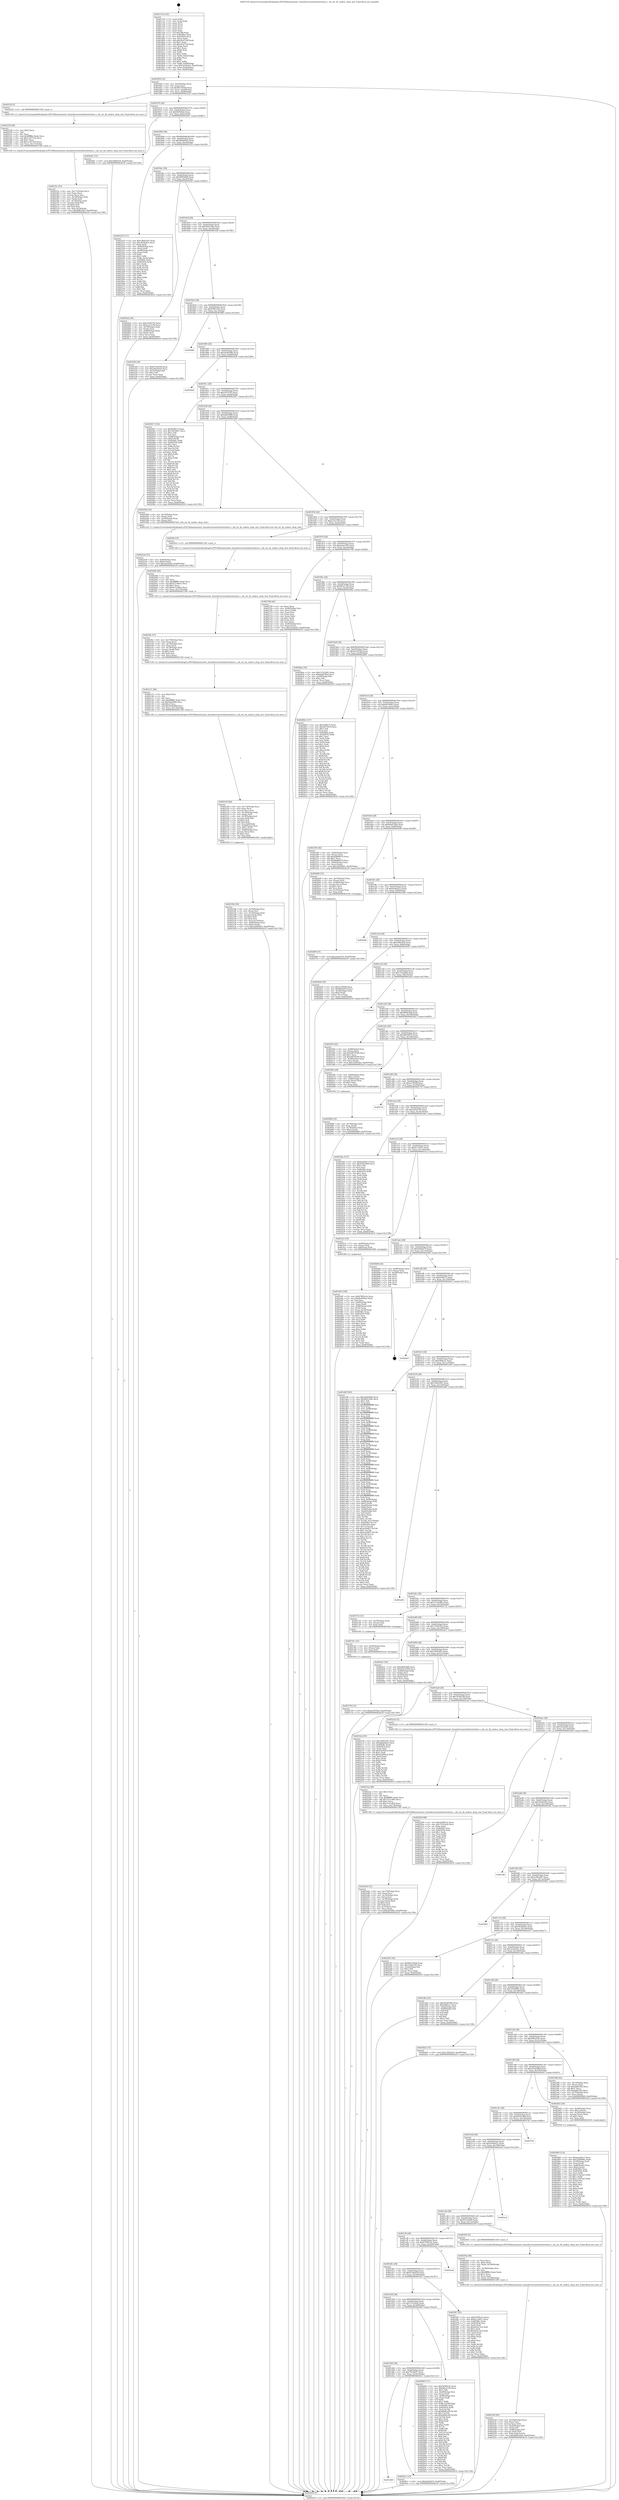 digraph "0x4017e0" {
  label = "0x4017e0 (/mnt/c/Users/mathe/Desktop/tcc/POCII/binaries/extr_linuxdriversnetethernetsfcnic.c_efx_nic_fix_nodesc_drop_stat_Final-ollvm.out::main(0))"
  labelloc = "t"
  node[shape=record]

  Entry [label="",width=0.3,height=0.3,shape=circle,fillcolor=black,style=filled]
  "0x401854" [label="{
     0x401854 [32]\l
     | [instrs]\l
     &nbsp;&nbsp;0x401854 \<+6\>: mov -0xa0(%rbp),%eax\l
     &nbsp;&nbsp;0x40185a \<+2\>: mov %eax,%ecx\l
     &nbsp;&nbsp;0x40185c \<+6\>: sub $0x842745dd,%ecx\l
     &nbsp;&nbsp;0x401862 \<+6\>: mov %eax,-0xb4(%rbp)\l
     &nbsp;&nbsp;0x401868 \<+6\>: mov %ecx,-0xb8(%rbp)\l
     &nbsp;&nbsp;0x40186e \<+6\>: je 000000000040232f \<main+0xb4f\>\l
  }"]
  "0x40232f" [label="{
     0x40232f [5]\l
     | [instrs]\l
     &nbsp;&nbsp;0x40232f \<+5\>: call 0000000000401160 \<next_i\>\l
     | [calls]\l
     &nbsp;&nbsp;0x401160 \{1\} (/mnt/c/Users/mathe/Desktop/tcc/POCII/binaries/extr_linuxdriversnetethernetsfcnic.c_efx_nic_fix_nodesc_drop_stat_Final-ollvm.out::next_i)\l
  }"]
  "0x401874" [label="{
     0x401874 [28]\l
     | [instrs]\l
     &nbsp;&nbsp;0x401874 \<+5\>: jmp 0000000000401879 \<main+0x99\>\l
     &nbsp;&nbsp;0x401879 \<+6\>: mov -0xb4(%rbp),%eax\l
     &nbsp;&nbsp;0x40187f \<+5\>: sub $0x8cf836ae,%eax\l
     &nbsp;&nbsp;0x401884 \<+6\>: mov %eax,-0xbc(%rbp)\l
     &nbsp;&nbsp;0x40188a \<+6\>: je 0000000000402041 \<main+0x861\>\l
  }"]
  Exit [label="",width=0.3,height=0.3,shape=circle,fillcolor=black,style=filled,peripheries=2]
  "0x402041" [label="{
     0x402041 [15]\l
     | [instrs]\l
     &nbsp;&nbsp;0x402041 \<+10\>: movl $0xc69fe618,-0xa0(%rbp)\l
     &nbsp;&nbsp;0x40204b \<+5\>: jmp 0000000000402b18 \<main+0x1338\>\l
  }"]
  "0x401890" [label="{
     0x401890 [28]\l
     | [instrs]\l
     &nbsp;&nbsp;0x401890 \<+5\>: jmp 0000000000401895 \<main+0xb5\>\l
     &nbsp;&nbsp;0x401895 \<+6\>: mov -0xb4(%rbp),%eax\l
     &nbsp;&nbsp;0x40189b \<+5\>: sub $0x8dbbd4e9,%eax\l
     &nbsp;&nbsp;0x4018a0 \<+6\>: mov %eax,-0xc0(%rbp)\l
     &nbsp;&nbsp;0x4018a6 \<+6\>: je 0000000000402218 \<main+0xa38\>\l
  }"]
  "0x401d60" [label="{
     0x401d60\l
  }", style=dashed]
  "0x402218" [label="{
     0x402218 [111]\l
     | [instrs]\l
     &nbsp;&nbsp;0x402218 \<+5\>: mov $0x10642591,%eax\l
     &nbsp;&nbsp;0x40221d \<+5\>: mov $0x3638a63c,%ecx\l
     &nbsp;&nbsp;0x402222 \<+2\>: xor %edx,%edx\l
     &nbsp;&nbsp;0x402224 \<+4\>: mov -0x60(%rbp),%rsi\l
     &nbsp;&nbsp;0x402228 \<+2\>: mov (%rsi),%edi\l
     &nbsp;&nbsp;0x40222a \<+4\>: mov -0x68(%rbp),%rsi\l
     &nbsp;&nbsp;0x40222e \<+2\>: cmp (%rsi),%edi\l
     &nbsp;&nbsp;0x402230 \<+4\>: setl %r8b\l
     &nbsp;&nbsp;0x402234 \<+4\>: and $0x1,%r8b\l
     &nbsp;&nbsp;0x402238 \<+4\>: mov %r8b,-0x2a(%rbp)\l
     &nbsp;&nbsp;0x40223c \<+7\>: mov 0x40506c,%edi\l
     &nbsp;&nbsp;0x402243 \<+8\>: mov 0x405054,%r9d\l
     &nbsp;&nbsp;0x40224b \<+3\>: sub $0x1,%edx\l
     &nbsp;&nbsp;0x40224e \<+3\>: mov %edi,%r10d\l
     &nbsp;&nbsp;0x402251 \<+3\>: add %edx,%r10d\l
     &nbsp;&nbsp;0x402254 \<+4\>: imul %r10d,%edi\l
     &nbsp;&nbsp;0x402258 \<+3\>: and $0x1,%edi\l
     &nbsp;&nbsp;0x40225b \<+3\>: cmp $0x0,%edi\l
     &nbsp;&nbsp;0x40225e \<+4\>: sete %r8b\l
     &nbsp;&nbsp;0x402262 \<+4\>: cmp $0xa,%r9d\l
     &nbsp;&nbsp;0x402266 \<+4\>: setl %r11b\l
     &nbsp;&nbsp;0x40226a \<+3\>: mov %r8b,%bl\l
     &nbsp;&nbsp;0x40226d \<+3\>: and %r11b,%bl\l
     &nbsp;&nbsp;0x402270 \<+3\>: xor %r11b,%r8b\l
     &nbsp;&nbsp;0x402273 \<+3\>: or %r8b,%bl\l
     &nbsp;&nbsp;0x402276 \<+3\>: test $0x1,%bl\l
     &nbsp;&nbsp;0x402279 \<+3\>: cmovne %ecx,%eax\l
     &nbsp;&nbsp;0x40227c \<+6\>: mov %eax,-0xa0(%rbp)\l
     &nbsp;&nbsp;0x402282 \<+5\>: jmp 0000000000402b18 \<main+0x1338\>\l
  }"]
  "0x4018ac" [label="{
     0x4018ac [28]\l
     | [instrs]\l
     &nbsp;&nbsp;0x4018ac \<+5\>: jmp 00000000004018b1 \<main+0xd1\>\l
     &nbsp;&nbsp;0x4018b1 \<+6\>: mov -0xb4(%rbp),%eax\l
     &nbsp;&nbsp;0x4018b7 \<+5\>: sub $0x9695fd60,%eax\l
     &nbsp;&nbsp;0x4018bc \<+6\>: mov %eax,-0xc4(%rbp)\l
     &nbsp;&nbsp;0x4018c2 \<+6\>: je 00000000004020ab \<main+0x8cb\>\l
  }"]
  "0x4029c1" [label="{
     0x4029c1 [15]\l
     | [instrs]\l
     &nbsp;&nbsp;0x4029c1 \<+10\>: movl $0xfe6d2b74,-0xa0(%rbp)\l
     &nbsp;&nbsp;0x4029cb \<+5\>: jmp 0000000000402b18 \<main+0x1338\>\l
  }"]
  "0x4020ab" [label="{
     0x4020ab [36]\l
     | [instrs]\l
     &nbsp;&nbsp;0x4020ab \<+5\>: mov $0xee9207de,%eax\l
     &nbsp;&nbsp;0x4020b0 \<+5\>: mov $0xac3e1c82,%ecx\l
     &nbsp;&nbsp;0x4020b5 \<+4\>: mov -0x70(%rbp),%rdx\l
     &nbsp;&nbsp;0x4020b9 \<+2\>: mov (%rdx),%esi\l
     &nbsp;&nbsp;0x4020bb \<+4\>: mov -0x80(%rbp),%rdx\l
     &nbsp;&nbsp;0x4020bf \<+2\>: cmp (%rdx),%esi\l
     &nbsp;&nbsp;0x4020c1 \<+3\>: cmovl %ecx,%eax\l
     &nbsp;&nbsp;0x4020c4 \<+6\>: mov %eax,-0xa0(%rbp)\l
     &nbsp;&nbsp;0x4020ca \<+5\>: jmp 0000000000402b18 \<main+0x1338\>\l
  }"]
  "0x4018c8" [label="{
     0x4018c8 [28]\l
     | [instrs]\l
     &nbsp;&nbsp;0x4018c8 \<+5\>: jmp 00000000004018cd \<main+0xed\>\l
     &nbsp;&nbsp;0x4018cd \<+6\>: mov -0xb4(%rbp),%eax\l
     &nbsp;&nbsp;0x4018d3 \<+5\>: sub $0x9bf2350e,%eax\l
     &nbsp;&nbsp;0x4018d8 \<+6\>: mov %eax,-0xc8(%rbp)\l
     &nbsp;&nbsp;0x4018de \<+6\>: je 0000000000401f28 \<main+0x748\>\l
  }"]
  "0x402750" [label="{
     0x402750 [15]\l
     | [instrs]\l
     &nbsp;&nbsp;0x402750 \<+10\>: movl $0xba5f35bd,-0xa0(%rbp)\l
     &nbsp;&nbsp;0x40275a \<+5\>: jmp 0000000000402b18 \<main+0x1338\>\l
  }"]
  "0x401f28" [label="{
     0x401f28 [30]\l
     | [instrs]\l
     &nbsp;&nbsp;0x401f28 \<+5\>: mov $0x67eb9250,%eax\l
     &nbsp;&nbsp;0x401f2d \<+5\>: mov $0x26ada5d2,%ecx\l
     &nbsp;&nbsp;0x401f32 \<+3\>: mov -0x31(%rbp),%dl\l
     &nbsp;&nbsp;0x401f35 \<+3\>: test $0x1,%dl\l
     &nbsp;&nbsp;0x401f38 \<+3\>: cmovne %ecx,%eax\l
     &nbsp;&nbsp;0x401f3b \<+6\>: mov %eax,-0xa0(%rbp)\l
     &nbsp;&nbsp;0x401f41 \<+5\>: jmp 0000000000402b18 \<main+0x1338\>\l
  }"]
  "0x4018e4" [label="{
     0x4018e4 [28]\l
     | [instrs]\l
     &nbsp;&nbsp;0x4018e4 \<+5\>: jmp 00000000004018e9 \<main+0x109\>\l
     &nbsp;&nbsp;0x4018e9 \<+6\>: mov -0xb4(%rbp),%eax\l
     &nbsp;&nbsp;0x4018ef \<+5\>: sub $0x9c891d32,%eax\l
     &nbsp;&nbsp;0x4018f4 \<+6\>: mov %eax,-0xcc(%rbp)\l
     &nbsp;&nbsp;0x4018fa \<+6\>: je 000000000040288f \<main+0x10af\>\l
  }"]
  "0x402741" [label="{
     0x402741 [15]\l
     | [instrs]\l
     &nbsp;&nbsp;0x402741 \<+4\>: mov -0x50(%rbp),%rax\l
     &nbsp;&nbsp;0x402745 \<+3\>: mov (%rax),%rax\l
     &nbsp;&nbsp;0x402748 \<+3\>: mov %rax,%rdi\l
     &nbsp;&nbsp;0x40274b \<+5\>: call 0000000000401030 \<free@plt\>\l
     | [calls]\l
     &nbsp;&nbsp;0x401030 \{1\} (unknown)\l
  }"]
  "0x40288f" [label="{
     0x40288f\l
  }", style=dashed]
  "0x401900" [label="{
     0x401900 [28]\l
     | [instrs]\l
     &nbsp;&nbsp;0x401900 \<+5\>: jmp 0000000000401905 \<main+0x125\>\l
     &nbsp;&nbsp;0x401905 \<+6\>: mov -0xb4(%rbp),%eax\l
     &nbsp;&nbsp;0x40190b \<+5\>: sub $0xa0e8509b,%eax\l
     &nbsp;&nbsp;0x401910 \<+6\>: mov %eax,-0xd0(%rbp)\l
     &nbsp;&nbsp;0x401916 \<+6\>: je 00000000004029e8 \<main+0x1208\>\l
  }"]
  "0x4026f9" [label="{
     0x4026f9 [15]\l
     | [instrs]\l
     &nbsp;&nbsp;0x4026f9 \<+10\>: movl $0xaedec07b,-0xa0(%rbp)\l
     &nbsp;&nbsp;0x402703 \<+5\>: jmp 0000000000402b18 \<main+0x1338\>\l
  }"]
  "0x4029e8" [label="{
     0x4029e8\l
  }", style=dashed]
  "0x40191c" [label="{
     0x40191c [28]\l
     | [instrs]\l
     &nbsp;&nbsp;0x40191c \<+5\>: jmp 0000000000401921 \<main+0x141\>\l
     &nbsp;&nbsp;0x401921 \<+6\>: mov -0xb4(%rbp),%eax\l
     &nbsp;&nbsp;0x401927 \<+5\>: sub $0xa5f72f35,%eax\l
     &nbsp;&nbsp;0x40192c \<+6\>: mov %eax,-0xd4(%rbp)\l
     &nbsp;&nbsp;0x401932 \<+6\>: je 0000000000402927 \<main+0x1147\>\l
  }"]
  "0x401d44" [label="{
     0x401d44 [28]\l
     | [instrs]\l
     &nbsp;&nbsp;0x401d44 \<+5\>: jmp 0000000000401d49 \<main+0x569\>\l
     &nbsp;&nbsp;0x401d49 \<+6\>: mov -0xb4(%rbp),%eax\l
     &nbsp;&nbsp;0x401d4f \<+5\>: sub $0x79e5df37,%eax\l
     &nbsp;&nbsp;0x401d54 \<+6\>: mov %eax,-0x16c(%rbp)\l
     &nbsp;&nbsp;0x401d5a \<+6\>: je 00000000004029c1 \<main+0x11e1\>\l
  }"]
  "0x402927" [label="{
     0x402927 [154]\l
     | [instrs]\l
     &nbsp;&nbsp;0x402927 \<+5\>: mov $0x9cf0b75,%eax\l
     &nbsp;&nbsp;0x40292c \<+5\>: mov $0x79e5df37,%ecx\l
     &nbsp;&nbsp;0x402931 \<+2\>: mov $0x1,%dl\l
     &nbsp;&nbsp;0x402933 \<+2\>: xor %esi,%esi\l
     &nbsp;&nbsp;0x402935 \<+7\>: mov -0x98(%rbp),%rdi\l
     &nbsp;&nbsp;0x40293c \<+6\>: movl $0x0,(%rdi)\l
     &nbsp;&nbsp;0x402942 \<+8\>: mov 0x40506c,%r8d\l
     &nbsp;&nbsp;0x40294a \<+8\>: mov 0x405054,%r9d\l
     &nbsp;&nbsp;0x402952 \<+3\>: sub $0x1,%esi\l
     &nbsp;&nbsp;0x402955 \<+3\>: mov %r8d,%r10d\l
     &nbsp;&nbsp;0x402958 \<+3\>: add %esi,%r10d\l
     &nbsp;&nbsp;0x40295b \<+4\>: imul %r10d,%r8d\l
     &nbsp;&nbsp;0x40295f \<+4\>: and $0x1,%r8d\l
     &nbsp;&nbsp;0x402963 \<+4\>: cmp $0x0,%r8d\l
     &nbsp;&nbsp;0x402967 \<+4\>: sete %r11b\l
     &nbsp;&nbsp;0x40296b \<+4\>: cmp $0xa,%r9d\l
     &nbsp;&nbsp;0x40296f \<+3\>: setl %bl\l
     &nbsp;&nbsp;0x402972 \<+3\>: mov %r11b,%r14b\l
     &nbsp;&nbsp;0x402975 \<+4\>: xor $0xff,%r14b\l
     &nbsp;&nbsp;0x402979 \<+3\>: mov %bl,%r15b\l
     &nbsp;&nbsp;0x40297c \<+4\>: xor $0xff,%r15b\l
     &nbsp;&nbsp;0x402980 \<+3\>: xor $0x1,%dl\l
     &nbsp;&nbsp;0x402983 \<+3\>: mov %r14b,%r12b\l
     &nbsp;&nbsp;0x402986 \<+4\>: and $0xff,%r12b\l
     &nbsp;&nbsp;0x40298a \<+3\>: and %dl,%r11b\l
     &nbsp;&nbsp;0x40298d \<+3\>: mov %r15b,%r13b\l
     &nbsp;&nbsp;0x402990 \<+4\>: and $0xff,%r13b\l
     &nbsp;&nbsp;0x402994 \<+2\>: and %dl,%bl\l
     &nbsp;&nbsp;0x402996 \<+3\>: or %r11b,%r12b\l
     &nbsp;&nbsp;0x402999 \<+3\>: or %bl,%r13b\l
     &nbsp;&nbsp;0x40299c \<+3\>: xor %r13b,%r12b\l
     &nbsp;&nbsp;0x40299f \<+3\>: or %r15b,%r14b\l
     &nbsp;&nbsp;0x4029a2 \<+4\>: xor $0xff,%r14b\l
     &nbsp;&nbsp;0x4029a6 \<+3\>: or $0x1,%dl\l
     &nbsp;&nbsp;0x4029a9 \<+3\>: and %dl,%r14b\l
     &nbsp;&nbsp;0x4029ac \<+3\>: or %r14b,%r12b\l
     &nbsp;&nbsp;0x4029af \<+4\>: test $0x1,%r12b\l
     &nbsp;&nbsp;0x4029b3 \<+3\>: cmovne %ecx,%eax\l
     &nbsp;&nbsp;0x4029b6 \<+6\>: mov %eax,-0xa0(%rbp)\l
     &nbsp;&nbsp;0x4029bc \<+5\>: jmp 0000000000402b18 \<main+0x1338\>\l
  }"]
  "0x401938" [label="{
     0x401938 [28]\l
     | [instrs]\l
     &nbsp;&nbsp;0x401938 \<+5\>: jmp 000000000040193d \<main+0x15d\>\l
     &nbsp;&nbsp;0x40193d \<+6\>: mov -0xb4(%rbp),%eax\l
     &nbsp;&nbsp;0x401943 \<+5\>: sub $0xa8f45486,%eax\l
     &nbsp;&nbsp;0x401948 \<+6\>: mov %eax,-0xd8(%rbp)\l
     &nbsp;&nbsp;0x40194e \<+6\>: je 000000000040258d \<main+0xdad\>\l
  }"]
  "0x40260f" [label="{
     0x40260f [171]\l
     | [instrs]\l
     &nbsp;&nbsp;0x40260f \<+5\>: mov $0x5d360c2c,%eax\l
     &nbsp;&nbsp;0x402614 \<+5\>: mov $0xb8ca11f0,%ecx\l
     &nbsp;&nbsp;0x402619 \<+2\>: mov $0x1,%dl\l
     &nbsp;&nbsp;0x40261b \<+4\>: mov -0x40(%rbp),%rsi\l
     &nbsp;&nbsp;0x40261f \<+2\>: mov (%rsi),%edi\l
     &nbsp;&nbsp;0x402621 \<+4\>: mov -0x80(%rbp),%rsi\l
     &nbsp;&nbsp;0x402625 \<+2\>: cmp (%rsi),%edi\l
     &nbsp;&nbsp;0x402627 \<+4\>: setl %r8b\l
     &nbsp;&nbsp;0x40262b \<+4\>: and $0x1,%r8b\l
     &nbsp;&nbsp;0x40262f \<+4\>: mov %r8b,-0x29(%rbp)\l
     &nbsp;&nbsp;0x402633 \<+7\>: mov 0x40506c,%edi\l
     &nbsp;&nbsp;0x40263a \<+8\>: mov 0x405054,%r9d\l
     &nbsp;&nbsp;0x402642 \<+3\>: mov %edi,%r10d\l
     &nbsp;&nbsp;0x402645 \<+7\>: sub $0xd6df2c99,%r10d\l
     &nbsp;&nbsp;0x40264c \<+4\>: sub $0x1,%r10d\l
     &nbsp;&nbsp;0x402650 \<+7\>: add $0xd6df2c99,%r10d\l
     &nbsp;&nbsp;0x402657 \<+4\>: imul %r10d,%edi\l
     &nbsp;&nbsp;0x40265b \<+3\>: and $0x1,%edi\l
     &nbsp;&nbsp;0x40265e \<+3\>: cmp $0x0,%edi\l
     &nbsp;&nbsp;0x402661 \<+4\>: sete %r8b\l
     &nbsp;&nbsp;0x402665 \<+4\>: cmp $0xa,%r9d\l
     &nbsp;&nbsp;0x402669 \<+4\>: setl %r11b\l
     &nbsp;&nbsp;0x40266d \<+3\>: mov %r8b,%bl\l
     &nbsp;&nbsp;0x402670 \<+3\>: xor $0xff,%bl\l
     &nbsp;&nbsp;0x402673 \<+3\>: mov %r11b,%r14b\l
     &nbsp;&nbsp;0x402676 \<+4\>: xor $0xff,%r14b\l
     &nbsp;&nbsp;0x40267a \<+3\>: xor $0x0,%dl\l
     &nbsp;&nbsp;0x40267d \<+3\>: mov %bl,%r15b\l
     &nbsp;&nbsp;0x402680 \<+4\>: and $0x0,%r15b\l
     &nbsp;&nbsp;0x402684 \<+3\>: and %dl,%r8b\l
     &nbsp;&nbsp;0x402687 \<+3\>: mov %r14b,%r12b\l
     &nbsp;&nbsp;0x40268a \<+4\>: and $0x0,%r12b\l
     &nbsp;&nbsp;0x40268e \<+3\>: and %dl,%r11b\l
     &nbsp;&nbsp;0x402691 \<+3\>: or %r8b,%r15b\l
     &nbsp;&nbsp;0x402694 \<+3\>: or %r11b,%r12b\l
     &nbsp;&nbsp;0x402697 \<+3\>: xor %r12b,%r15b\l
     &nbsp;&nbsp;0x40269a \<+3\>: or %r14b,%bl\l
     &nbsp;&nbsp;0x40269d \<+3\>: xor $0xff,%bl\l
     &nbsp;&nbsp;0x4026a0 \<+3\>: or $0x0,%dl\l
     &nbsp;&nbsp;0x4026a3 \<+2\>: and %dl,%bl\l
     &nbsp;&nbsp;0x4026a5 \<+3\>: or %bl,%r15b\l
     &nbsp;&nbsp;0x4026a8 \<+4\>: test $0x1,%r15b\l
     &nbsp;&nbsp;0x4026ac \<+3\>: cmovne %ecx,%eax\l
     &nbsp;&nbsp;0x4026af \<+6\>: mov %eax,-0xa0(%rbp)\l
     &nbsp;&nbsp;0x4026b5 \<+5\>: jmp 0000000000402b18 \<main+0x1338\>\l
  }"]
  "0x40258d" [label="{
     0x40258d [19]\l
     | [instrs]\l
     &nbsp;&nbsp;0x40258d \<+4\>: mov -0x78(%rbp),%rax\l
     &nbsp;&nbsp;0x402591 \<+3\>: mov (%rax),%rdi\l
     &nbsp;&nbsp;0x402594 \<+4\>: mov -0x50(%rbp),%rax\l
     &nbsp;&nbsp;0x402598 \<+3\>: mov (%rax),%rsi\l
     &nbsp;&nbsp;0x40259b \<+5\>: call 00000000004015e0 \<efx_nic_fix_nodesc_drop_stat\>\l
     | [calls]\l
     &nbsp;&nbsp;0x4015e0 \{1\} (/mnt/c/Users/mathe/Desktop/tcc/POCII/binaries/extr_linuxdriversnetethernetsfcnic.c_efx_nic_fix_nodesc_drop_stat_Final-ollvm.out::efx_nic_fix_nodesc_drop_stat)\l
  }"]
  "0x401954" [label="{
     0x401954 [28]\l
     | [instrs]\l
     &nbsp;&nbsp;0x401954 \<+5\>: jmp 0000000000401959 \<main+0x179\>\l
     &nbsp;&nbsp;0x401959 \<+6\>: mov -0xb4(%rbp),%eax\l
     &nbsp;&nbsp;0x40195f \<+5\>: sub $0xac3e1c82,%eax\l
     &nbsp;&nbsp;0x401964 \<+6\>: mov %eax,-0xdc(%rbp)\l
     &nbsp;&nbsp;0x40196a \<+6\>: je 00000000004020cf \<main+0x8ef\>\l
  }"]
  "0x4025a0" [label="{
     0x4025a0 [25]\l
     | [instrs]\l
     &nbsp;&nbsp;0x4025a0 \<+4\>: mov -0x40(%rbp),%rax\l
     &nbsp;&nbsp;0x4025a4 \<+6\>: movl $0x0,(%rax)\l
     &nbsp;&nbsp;0x4025aa \<+10\>: movl $0x1bcfeb45,-0xa0(%rbp)\l
     &nbsp;&nbsp;0x4025b4 \<+5\>: jmp 0000000000402b18 \<main+0x1338\>\l
  }"]
  "0x4020cf" [label="{
     0x4020cf [5]\l
     | [instrs]\l
     &nbsp;&nbsp;0x4020cf \<+5\>: call 0000000000401160 \<next_i\>\l
     | [calls]\l
     &nbsp;&nbsp;0x401160 \{1\} (/mnt/c/Users/mathe/Desktop/tcc/POCII/binaries/extr_linuxdriversnetethernetsfcnic.c_efx_nic_fix_nodesc_drop_stat_Final-ollvm.out::next_i)\l
  }"]
  "0x401970" [label="{
     0x401970 [28]\l
     | [instrs]\l
     &nbsp;&nbsp;0x401970 \<+5\>: jmp 0000000000401975 \<main+0x195\>\l
     &nbsp;&nbsp;0x401975 \<+6\>: mov -0xb4(%rbp),%eax\l
     &nbsp;&nbsp;0x40197b \<+5\>: sub $0xaedec07b,%eax\l
     &nbsp;&nbsp;0x401980 \<+6\>: mov %eax,-0xe0(%rbp)\l
     &nbsp;&nbsp;0x401986 \<+6\>: je 0000000000402708 \<main+0xf28\>\l
  }"]
  "0x402536" [label="{
     0x402536 [45]\l
     | [instrs]\l
     &nbsp;&nbsp;0x402536 \<+6\>: mov -0x184(%rbp),%ecx\l
     &nbsp;&nbsp;0x40253c \<+3\>: imul %eax,%ecx\l
     &nbsp;&nbsp;0x40253f \<+3\>: movslq %ecx,%rdi\l
     &nbsp;&nbsp;0x402542 \<+4\>: mov -0x50(%rbp),%r8\l
     &nbsp;&nbsp;0x402546 \<+3\>: mov (%r8),%r8\l
     &nbsp;&nbsp;0x402549 \<+4\>: mov -0x48(%rbp),%r9\l
     &nbsp;&nbsp;0x40254d \<+3\>: movslq (%r9),%r9\l
     &nbsp;&nbsp;0x402550 \<+4\>: mov %rdi,(%r8,%r9,8)\l
     &nbsp;&nbsp;0x402554 \<+10\>: movl $0xd606c6a8,-0xa0(%rbp)\l
     &nbsp;&nbsp;0x40255e \<+5\>: jmp 0000000000402b18 \<main+0x1338\>\l
  }"]
  "0x402708" [label="{
     0x402708 [42]\l
     | [instrs]\l
     &nbsp;&nbsp;0x402708 \<+2\>: xor %eax,%eax\l
     &nbsp;&nbsp;0x40270a \<+4\>: mov -0x40(%rbp),%rcx\l
     &nbsp;&nbsp;0x40270e \<+2\>: mov (%rcx),%edx\l
     &nbsp;&nbsp;0x402710 \<+2\>: mov %eax,%esi\l
     &nbsp;&nbsp;0x402712 \<+2\>: sub %edx,%esi\l
     &nbsp;&nbsp;0x402714 \<+2\>: mov %eax,%edx\l
     &nbsp;&nbsp;0x402716 \<+3\>: sub $0x1,%edx\l
     &nbsp;&nbsp;0x402719 \<+2\>: add %edx,%esi\l
     &nbsp;&nbsp;0x40271b \<+2\>: sub %esi,%eax\l
     &nbsp;&nbsp;0x40271d \<+4\>: mov -0x40(%rbp),%rcx\l
     &nbsp;&nbsp;0x402721 \<+2\>: mov %eax,(%rcx)\l
     &nbsp;&nbsp;0x402723 \<+10\>: movl $0x1bcfeb45,-0xa0(%rbp)\l
     &nbsp;&nbsp;0x40272d \<+5\>: jmp 0000000000402b18 \<main+0x1338\>\l
  }"]
  "0x40198c" [label="{
     0x40198c [28]\l
     | [instrs]\l
     &nbsp;&nbsp;0x40198c \<+5\>: jmp 0000000000401991 \<main+0x1b1\>\l
     &nbsp;&nbsp;0x401991 \<+6\>: mov -0xb4(%rbp),%eax\l
     &nbsp;&nbsp;0x401997 \<+5\>: sub $0xb8ca11f0,%eax\l
     &nbsp;&nbsp;0x40199c \<+6\>: mov %eax,-0xe4(%rbp)\l
     &nbsp;&nbsp;0x4019a2 \<+6\>: je 00000000004026ba \<main+0xeda\>\l
  }"]
  "0x40250a" [label="{
     0x40250a [44]\l
     | [instrs]\l
     &nbsp;&nbsp;0x40250a \<+2\>: xor %ecx,%ecx\l
     &nbsp;&nbsp;0x40250c \<+5\>: mov $0x2,%edx\l
     &nbsp;&nbsp;0x402511 \<+6\>: mov %edx,-0x180(%rbp)\l
     &nbsp;&nbsp;0x402517 \<+1\>: cltd\l
     &nbsp;&nbsp;0x402518 \<+6\>: mov -0x180(%rbp),%esi\l
     &nbsp;&nbsp;0x40251e \<+2\>: idiv %esi\l
     &nbsp;&nbsp;0x402520 \<+6\>: imul $0xfffffffe,%edx,%edx\l
     &nbsp;&nbsp;0x402526 \<+3\>: sub $0x1,%ecx\l
     &nbsp;&nbsp;0x402529 \<+2\>: sub %ecx,%edx\l
     &nbsp;&nbsp;0x40252b \<+6\>: mov %edx,-0x184(%rbp)\l
     &nbsp;&nbsp;0x402531 \<+5\>: call 0000000000401160 \<next_i\>\l
     | [calls]\l
     &nbsp;&nbsp;0x401160 \{1\} (/mnt/c/Users/mathe/Desktop/tcc/POCII/binaries/extr_linuxdriversnetethernetsfcnic.c_efx_nic_fix_nodesc_drop_stat_Final-ollvm.out::next_i)\l
  }"]
  "0x4026ba" [label="{
     0x4026ba [30]\l
     | [instrs]\l
     &nbsp;&nbsp;0x4026ba \<+5\>: mov $0x12322d81,%eax\l
     &nbsp;&nbsp;0x4026bf \<+5\>: mov $0xbda874bd,%ecx\l
     &nbsp;&nbsp;0x4026c4 \<+3\>: mov -0x29(%rbp),%dl\l
     &nbsp;&nbsp;0x4026c7 \<+3\>: test $0x1,%dl\l
     &nbsp;&nbsp;0x4026ca \<+3\>: cmovne %ecx,%eax\l
     &nbsp;&nbsp;0x4026cd \<+6\>: mov %eax,-0xa0(%rbp)\l
     &nbsp;&nbsp;0x4026d3 \<+5\>: jmp 0000000000402b18 \<main+0x1338\>\l
  }"]
  "0x4019a8" [label="{
     0x4019a8 [28]\l
     | [instrs]\l
     &nbsp;&nbsp;0x4019a8 \<+5\>: jmp 00000000004019ad \<main+0x1cd\>\l
     &nbsp;&nbsp;0x4019ad \<+6\>: mov -0xb4(%rbp),%eax\l
     &nbsp;&nbsp;0x4019b3 \<+5\>: sub $0xba5f35bd,%eax\l
     &nbsp;&nbsp;0x4019b8 \<+6\>: mov %eax,-0xe8(%rbp)\l
     &nbsp;&nbsp;0x4019be \<+6\>: je 000000000040289e \<main+0x10be\>\l
  }"]
  "0x402460" [label="{
     0x402460 [114]\l
     | [instrs]\l
     &nbsp;&nbsp;0x402460 \<+5\>: mov $0xbea6d3c3,%ecx\l
     &nbsp;&nbsp;0x402465 \<+5\>: mov $0x3d56966c,%edx\l
     &nbsp;&nbsp;0x40246a \<+4\>: mov -0x50(%rbp),%rdi\l
     &nbsp;&nbsp;0x40246e \<+3\>: mov %rax,(%rdi)\l
     &nbsp;&nbsp;0x402471 \<+4\>: mov -0x48(%rbp),%rax\l
     &nbsp;&nbsp;0x402475 \<+6\>: movl $0x0,(%rax)\l
     &nbsp;&nbsp;0x40247b \<+7\>: mov 0x40506c,%esi\l
     &nbsp;&nbsp;0x402482 \<+8\>: mov 0x405054,%r8d\l
     &nbsp;&nbsp;0x40248a \<+3\>: mov %esi,%r9d\l
     &nbsp;&nbsp;0x40248d \<+7\>: add $0xc110b3a5,%r9d\l
     &nbsp;&nbsp;0x402494 \<+4\>: sub $0x1,%r9d\l
     &nbsp;&nbsp;0x402498 \<+7\>: sub $0xc110b3a5,%r9d\l
     &nbsp;&nbsp;0x40249f \<+4\>: imul %r9d,%esi\l
     &nbsp;&nbsp;0x4024a3 \<+3\>: and $0x1,%esi\l
     &nbsp;&nbsp;0x4024a6 \<+3\>: cmp $0x0,%esi\l
     &nbsp;&nbsp;0x4024a9 \<+4\>: sete %r10b\l
     &nbsp;&nbsp;0x4024ad \<+4\>: cmp $0xa,%r8d\l
     &nbsp;&nbsp;0x4024b1 \<+4\>: setl %r11b\l
     &nbsp;&nbsp;0x4024b5 \<+3\>: mov %r10b,%bl\l
     &nbsp;&nbsp;0x4024b8 \<+3\>: and %r11b,%bl\l
     &nbsp;&nbsp;0x4024bb \<+3\>: xor %r11b,%r10b\l
     &nbsp;&nbsp;0x4024be \<+3\>: or %r10b,%bl\l
     &nbsp;&nbsp;0x4024c1 \<+3\>: test $0x1,%bl\l
     &nbsp;&nbsp;0x4024c4 \<+3\>: cmovne %edx,%ecx\l
     &nbsp;&nbsp;0x4024c7 \<+6\>: mov %ecx,-0xa0(%rbp)\l
     &nbsp;&nbsp;0x4024cd \<+5\>: jmp 0000000000402b18 \<main+0x1338\>\l
  }"]
  "0x40289e" [label="{
     0x40289e [137]\l
     | [instrs]\l
     &nbsp;&nbsp;0x40289e \<+5\>: mov $0x9cf0b75,%eax\l
     &nbsp;&nbsp;0x4028a3 \<+5\>: mov $0xa5f72f35,%ecx\l
     &nbsp;&nbsp;0x4028a8 \<+2\>: mov $0x1,%dl\l
     &nbsp;&nbsp;0x4028aa \<+2\>: xor %esi,%esi\l
     &nbsp;&nbsp;0x4028ac \<+7\>: mov 0x40506c,%edi\l
     &nbsp;&nbsp;0x4028b3 \<+8\>: mov 0x405054,%r8d\l
     &nbsp;&nbsp;0x4028bb \<+3\>: sub $0x1,%esi\l
     &nbsp;&nbsp;0x4028be \<+3\>: mov %edi,%r9d\l
     &nbsp;&nbsp;0x4028c1 \<+3\>: add %esi,%r9d\l
     &nbsp;&nbsp;0x4028c4 \<+4\>: imul %r9d,%edi\l
     &nbsp;&nbsp;0x4028c8 \<+3\>: and $0x1,%edi\l
     &nbsp;&nbsp;0x4028cb \<+3\>: cmp $0x0,%edi\l
     &nbsp;&nbsp;0x4028ce \<+4\>: sete %r10b\l
     &nbsp;&nbsp;0x4028d2 \<+4\>: cmp $0xa,%r8d\l
     &nbsp;&nbsp;0x4028d6 \<+4\>: setl %r11b\l
     &nbsp;&nbsp;0x4028da \<+3\>: mov %r10b,%bl\l
     &nbsp;&nbsp;0x4028dd \<+3\>: xor $0xff,%bl\l
     &nbsp;&nbsp;0x4028e0 \<+3\>: mov %r11b,%r14b\l
     &nbsp;&nbsp;0x4028e3 \<+4\>: xor $0xff,%r14b\l
     &nbsp;&nbsp;0x4028e7 \<+3\>: xor $0x1,%dl\l
     &nbsp;&nbsp;0x4028ea \<+3\>: mov %bl,%r15b\l
     &nbsp;&nbsp;0x4028ed \<+4\>: and $0xff,%r15b\l
     &nbsp;&nbsp;0x4028f1 \<+3\>: and %dl,%r10b\l
     &nbsp;&nbsp;0x4028f4 \<+3\>: mov %r14b,%r12b\l
     &nbsp;&nbsp;0x4028f7 \<+4\>: and $0xff,%r12b\l
     &nbsp;&nbsp;0x4028fb \<+3\>: and %dl,%r11b\l
     &nbsp;&nbsp;0x4028fe \<+3\>: or %r10b,%r15b\l
     &nbsp;&nbsp;0x402901 \<+3\>: or %r11b,%r12b\l
     &nbsp;&nbsp;0x402904 \<+3\>: xor %r12b,%r15b\l
     &nbsp;&nbsp;0x402907 \<+3\>: or %r14b,%bl\l
     &nbsp;&nbsp;0x40290a \<+3\>: xor $0xff,%bl\l
     &nbsp;&nbsp;0x40290d \<+3\>: or $0x1,%dl\l
     &nbsp;&nbsp;0x402910 \<+2\>: and %dl,%bl\l
     &nbsp;&nbsp;0x402912 \<+3\>: or %bl,%r15b\l
     &nbsp;&nbsp;0x402915 \<+4\>: test $0x1,%r15b\l
     &nbsp;&nbsp;0x402919 \<+3\>: cmovne %ecx,%eax\l
     &nbsp;&nbsp;0x40291c \<+6\>: mov %eax,-0xa0(%rbp)\l
     &nbsp;&nbsp;0x402922 \<+5\>: jmp 0000000000402b18 \<main+0x1338\>\l
  }"]
  "0x4019c4" [label="{
     0x4019c4 [28]\l
     | [instrs]\l
     &nbsp;&nbsp;0x4019c4 \<+5\>: jmp 00000000004019c9 \<main+0x1e9\>\l
     &nbsp;&nbsp;0x4019c9 \<+6\>: mov -0xb4(%rbp),%eax\l
     &nbsp;&nbsp;0x4019cf \<+5\>: sub $0xbd550fbc,%eax\l
     &nbsp;&nbsp;0x4019d4 \<+6\>: mov %eax,-0xec(%rbp)\l
     &nbsp;&nbsp;0x4019da \<+6\>: je 0000000000402305 \<main+0xb25\>\l
  }"]
  "0x40235c" [label="{
     0x40235c [52]\l
     | [instrs]\l
     &nbsp;&nbsp;0x40235c \<+6\>: mov -0x17c(%rbp),%ecx\l
     &nbsp;&nbsp;0x402362 \<+3\>: imul %eax,%ecx\l
     &nbsp;&nbsp;0x402365 \<+3\>: movslq %ecx,%rsi\l
     &nbsp;&nbsp;0x402368 \<+4\>: mov -0x78(%rbp),%rdi\l
     &nbsp;&nbsp;0x40236c \<+3\>: mov (%rdi),%rdi\l
     &nbsp;&nbsp;0x40236f \<+4\>: mov -0x70(%rbp),%r8\l
     &nbsp;&nbsp;0x402373 \<+3\>: movslq (%r8),%r8\l
     &nbsp;&nbsp;0x402376 \<+4\>: shl $0x5,%r8\l
     &nbsp;&nbsp;0x40237a \<+3\>: add %r8,%rdi\l
     &nbsp;&nbsp;0x40237d \<+4\>: mov %rsi,0x18(%rdi)\l
     &nbsp;&nbsp;0x402381 \<+10\>: movl $0x40fb35b5,-0xa0(%rbp)\l
     &nbsp;&nbsp;0x40238b \<+5\>: jmp 0000000000402b18 \<main+0x1338\>\l
  }"]
  "0x402305" [label="{
     0x402305 [42]\l
     | [instrs]\l
     &nbsp;&nbsp;0x402305 \<+4\>: mov -0x60(%rbp),%rax\l
     &nbsp;&nbsp;0x402309 \<+2\>: mov (%rax),%ecx\l
     &nbsp;&nbsp;0x40230b \<+6\>: add $0x8db80b70,%ecx\l
     &nbsp;&nbsp;0x402311 \<+3\>: add $0x1,%ecx\l
     &nbsp;&nbsp;0x402314 \<+6\>: sub $0x8db80b70,%ecx\l
     &nbsp;&nbsp;0x40231a \<+4\>: mov -0x60(%rbp),%rax\l
     &nbsp;&nbsp;0x40231e \<+2\>: mov %ecx,(%rax)\l
     &nbsp;&nbsp;0x402320 \<+10\>: movl $0x1b045461,-0xa0(%rbp)\l
     &nbsp;&nbsp;0x40232a \<+5\>: jmp 0000000000402b18 \<main+0x1338\>\l
  }"]
  "0x4019e0" [label="{
     0x4019e0 [28]\l
     | [instrs]\l
     &nbsp;&nbsp;0x4019e0 \<+5\>: jmp 00000000004019e5 \<main+0x205\>\l
     &nbsp;&nbsp;0x4019e5 \<+6\>: mov -0xb4(%rbp),%eax\l
     &nbsp;&nbsp;0x4019eb \<+5\>: sub $0xbda874bd,%eax\l
     &nbsp;&nbsp;0x4019f0 \<+6\>: mov %eax,-0xf0(%rbp)\l
     &nbsp;&nbsp;0x4019f6 \<+6\>: je 00000000004026d8 \<main+0xef8\>\l
  }"]
  "0x402334" [label="{
     0x402334 [40]\l
     | [instrs]\l
     &nbsp;&nbsp;0x402334 \<+5\>: mov $0x2,%ecx\l
     &nbsp;&nbsp;0x402339 \<+1\>: cltd\l
     &nbsp;&nbsp;0x40233a \<+2\>: idiv %ecx\l
     &nbsp;&nbsp;0x40233c \<+6\>: imul $0xfffffffe,%edx,%ecx\l
     &nbsp;&nbsp;0x402342 \<+6\>: sub $0x1c457162,%ecx\l
     &nbsp;&nbsp;0x402348 \<+3\>: add $0x1,%ecx\l
     &nbsp;&nbsp;0x40234b \<+6\>: add $0x1c457162,%ecx\l
     &nbsp;&nbsp;0x402351 \<+6\>: mov %ecx,-0x17c(%rbp)\l
     &nbsp;&nbsp;0x402357 \<+5\>: call 0000000000401160 \<next_i\>\l
     | [calls]\l
     &nbsp;&nbsp;0x401160 \{1\} (/mnt/c/Users/mathe/Desktop/tcc/POCII/binaries/extr_linuxdriversnetethernetsfcnic.c_efx_nic_fix_nodesc_drop_stat_Final-ollvm.out::next_i)\l
  }"]
  "0x4026d8" [label="{
     0x4026d8 [33]\l
     | [instrs]\l
     &nbsp;&nbsp;0x4026d8 \<+4\>: mov -0x78(%rbp),%rax\l
     &nbsp;&nbsp;0x4026dc \<+3\>: mov (%rax),%rax\l
     &nbsp;&nbsp;0x4026df \<+4\>: mov -0x40(%rbp),%rcx\l
     &nbsp;&nbsp;0x4026e3 \<+3\>: movslq (%rcx),%rcx\l
     &nbsp;&nbsp;0x4026e6 \<+4\>: shl $0x5,%rcx\l
     &nbsp;&nbsp;0x4026ea \<+3\>: add %rcx,%rax\l
     &nbsp;&nbsp;0x4026ed \<+4\>: mov 0x10(%rax),%rax\l
     &nbsp;&nbsp;0x4026f1 \<+3\>: mov %rax,%rdi\l
     &nbsp;&nbsp;0x4026f4 \<+5\>: call 0000000000401030 \<free@plt\>\l
     | [calls]\l
     &nbsp;&nbsp;0x401030 \{1\} (unknown)\l
  }"]
  "0x4019fc" [label="{
     0x4019fc [28]\l
     | [instrs]\l
     &nbsp;&nbsp;0x4019fc \<+5\>: jmp 0000000000401a01 \<main+0x221\>\l
     &nbsp;&nbsp;0x401a01 \<+6\>: mov -0xb4(%rbp),%eax\l
     &nbsp;&nbsp;0x401a07 \<+5\>: sub $0xbea6d3c3,%eax\l
     &nbsp;&nbsp;0x401a0c \<+6\>: mov %eax,-0xf4(%rbp)\l
     &nbsp;&nbsp;0x401a12 \<+6\>: je 0000000000402a8b \<main+0x12ab\>\l
  }"]
  "0x4022d2" [label="{
     0x4022d2 [51]\l
     | [instrs]\l
     &nbsp;&nbsp;0x4022d2 \<+6\>: mov -0x178(%rbp),%ecx\l
     &nbsp;&nbsp;0x4022d8 \<+3\>: imul %eax,%ecx\l
     &nbsp;&nbsp;0x4022db \<+4\>: mov -0x78(%rbp),%rsi\l
     &nbsp;&nbsp;0x4022df \<+3\>: mov (%rsi),%rsi\l
     &nbsp;&nbsp;0x4022e2 \<+4\>: mov -0x70(%rbp),%rdi\l
     &nbsp;&nbsp;0x4022e6 \<+3\>: movslq (%rdi),%rdi\l
     &nbsp;&nbsp;0x4022e9 \<+4\>: shl $0x5,%rdi\l
     &nbsp;&nbsp;0x4022ed \<+3\>: add %rdi,%rsi\l
     &nbsp;&nbsp;0x4022f0 \<+4\>: mov 0x10(%rsi),%rsi\l
     &nbsp;&nbsp;0x4022f4 \<+2\>: mov %ecx,(%rsi)\l
     &nbsp;&nbsp;0x4022f6 \<+10\>: movl $0xbd550fbc,-0xa0(%rbp)\l
     &nbsp;&nbsp;0x402300 \<+5\>: jmp 0000000000402b18 \<main+0x1338\>\l
  }"]
  "0x402a8b" [label="{
     0x402a8b\l
  }", style=dashed]
  "0x401a18" [label="{
     0x401a18 [28]\l
     | [instrs]\l
     &nbsp;&nbsp;0x401a18 \<+5\>: jmp 0000000000401a1d \<main+0x23d\>\l
     &nbsp;&nbsp;0x401a1d \<+6\>: mov -0xb4(%rbp),%eax\l
     &nbsp;&nbsp;0x401a23 \<+5\>: sub $0xc69fe618,%eax\l
     &nbsp;&nbsp;0x401a28 \<+6\>: mov %eax,-0xf8(%rbp)\l
     &nbsp;&nbsp;0x401a2e \<+6\>: je 0000000000402050 \<main+0x870\>\l
  }"]
  "0x4022aa" [label="{
     0x4022aa [40]\l
     | [instrs]\l
     &nbsp;&nbsp;0x4022aa \<+5\>: mov $0x2,%ecx\l
     &nbsp;&nbsp;0x4022af \<+1\>: cltd\l
     &nbsp;&nbsp;0x4022b0 \<+2\>: idiv %ecx\l
     &nbsp;&nbsp;0x4022b2 \<+6\>: imul $0xfffffffe,%edx,%ecx\l
     &nbsp;&nbsp;0x4022b8 \<+6\>: add $0x37a1c893,%ecx\l
     &nbsp;&nbsp;0x4022be \<+3\>: add $0x1,%ecx\l
     &nbsp;&nbsp;0x4022c1 \<+6\>: sub $0x37a1c893,%ecx\l
     &nbsp;&nbsp;0x4022c7 \<+6\>: mov %ecx,-0x178(%rbp)\l
     &nbsp;&nbsp;0x4022cd \<+5\>: call 0000000000401160 \<next_i\>\l
     | [calls]\l
     &nbsp;&nbsp;0x401160 \{1\} (/mnt/c/Users/mathe/Desktop/tcc/POCII/binaries/extr_linuxdriversnetethernetsfcnic.c_efx_nic_fix_nodesc_drop_stat_Final-ollvm.out::next_i)\l
  }"]
  "0x402050" [label="{
     0x402050 [30]\l
     | [instrs]\l
     &nbsp;&nbsp;0x402050 \<+5\>: mov $0xea7f936f,%eax\l
     &nbsp;&nbsp;0x402055 \<+5\>: mov $0xdf03d010,%ecx\l
     &nbsp;&nbsp;0x40205a \<+3\>: mov -0x30(%rbp),%edx\l
     &nbsp;&nbsp;0x40205d \<+3\>: cmp $0x0,%edx\l
     &nbsp;&nbsp;0x402060 \<+3\>: cmove %ecx,%eax\l
     &nbsp;&nbsp;0x402063 \<+6\>: mov %eax,-0xa0(%rbp)\l
     &nbsp;&nbsp;0x402069 \<+5\>: jmp 0000000000402b18 \<main+0x1338\>\l
  }"]
  "0x401a34" [label="{
     0x401a34 [28]\l
     | [instrs]\l
     &nbsp;&nbsp;0x401a34 \<+5\>: jmp 0000000000401a39 \<main+0x259\>\l
     &nbsp;&nbsp;0x401a39 \<+6\>: mov -0xb4(%rbp),%eax\l
     &nbsp;&nbsp;0x401a3f \<+5\>: sub $0xc7eeddb4,%eax\l
     &nbsp;&nbsp;0x401a44 \<+6\>: mov %eax,-0xfc(%rbp)\l
     &nbsp;&nbsp;0x401a4a \<+6\>: je 0000000000402aed \<main+0x130d\>\l
  }"]
  "0x40218b" [label="{
     0x40218b [50]\l
     | [instrs]\l
     &nbsp;&nbsp;0x40218b \<+4\>: mov -0x78(%rbp),%rsi\l
     &nbsp;&nbsp;0x40218f \<+3\>: mov (%rsi),%rsi\l
     &nbsp;&nbsp;0x402192 \<+4\>: mov -0x70(%rbp),%rdi\l
     &nbsp;&nbsp;0x402196 \<+3\>: movslq (%rdi),%rdi\l
     &nbsp;&nbsp;0x402199 \<+4\>: shl $0x5,%rdi\l
     &nbsp;&nbsp;0x40219d \<+3\>: add %rdi,%rsi\l
     &nbsp;&nbsp;0x4021a0 \<+4\>: mov %rax,0x10(%rsi)\l
     &nbsp;&nbsp;0x4021a4 \<+4\>: mov -0x60(%rbp),%rax\l
     &nbsp;&nbsp;0x4021a8 \<+6\>: movl $0x0,(%rax)\l
     &nbsp;&nbsp;0x4021ae \<+10\>: movl $0x1b045461,-0xa0(%rbp)\l
     &nbsp;&nbsp;0x4021b8 \<+5\>: jmp 0000000000402b18 \<main+0x1338\>\l
  }"]
  "0x402aed" [label="{
     0x402aed\l
  }", style=dashed]
  "0x401a50" [label="{
     0x401a50 [28]\l
     | [instrs]\l
     &nbsp;&nbsp;0x401a50 \<+5\>: jmp 0000000000401a55 \<main+0x275\>\l
     &nbsp;&nbsp;0x401a55 \<+6\>: mov -0xb4(%rbp),%eax\l
     &nbsp;&nbsp;0x401a5b \<+5\>: sub $0xd606c6a8,%eax\l
     &nbsp;&nbsp;0x401a60 \<+6\>: mov %eax,-0x100(%rbp)\l
     &nbsp;&nbsp;0x401a66 \<+6\>: je 0000000000402563 \<main+0xd83\>\l
  }"]
  "0x402149" [label="{
     0x402149 [66]\l
     | [instrs]\l
     &nbsp;&nbsp;0x402149 \<+6\>: mov -0x174(%rbp),%ecx\l
     &nbsp;&nbsp;0x40214f \<+3\>: imul %eax,%ecx\l
     &nbsp;&nbsp;0x402152 \<+3\>: movslq %ecx,%rsi\l
     &nbsp;&nbsp;0x402155 \<+4\>: mov -0x78(%rbp),%rdi\l
     &nbsp;&nbsp;0x402159 \<+3\>: mov (%rdi),%rdi\l
     &nbsp;&nbsp;0x40215c \<+4\>: mov -0x70(%rbp),%r8\l
     &nbsp;&nbsp;0x402160 \<+3\>: movslq (%r8),%r8\l
     &nbsp;&nbsp;0x402163 \<+4\>: shl $0x5,%r8\l
     &nbsp;&nbsp;0x402167 \<+3\>: add %r8,%rdi\l
     &nbsp;&nbsp;0x40216a \<+4\>: mov %rsi,0x8(%rdi)\l
     &nbsp;&nbsp;0x40216e \<+4\>: mov -0x68(%rbp),%rsi\l
     &nbsp;&nbsp;0x402172 \<+6\>: movl $0x1,(%rsi)\l
     &nbsp;&nbsp;0x402178 \<+4\>: mov -0x68(%rbp),%rsi\l
     &nbsp;&nbsp;0x40217c \<+3\>: movslq (%rsi),%rsi\l
     &nbsp;&nbsp;0x40217f \<+4\>: shl $0x2,%rsi\l
     &nbsp;&nbsp;0x402183 \<+3\>: mov %rsi,%rdi\l
     &nbsp;&nbsp;0x402186 \<+5\>: call 0000000000401050 \<malloc@plt\>\l
     | [calls]\l
     &nbsp;&nbsp;0x401050 \{1\} (unknown)\l
  }"]
  "0x402563" [label="{
     0x402563 [42]\l
     | [instrs]\l
     &nbsp;&nbsp;0x402563 \<+4\>: mov -0x48(%rbp),%rax\l
     &nbsp;&nbsp;0x402567 \<+2\>: mov (%rax),%ecx\l
     &nbsp;&nbsp;0x402569 \<+6\>: add $0xe8078549,%ecx\l
     &nbsp;&nbsp;0x40256f \<+3\>: add $0x1,%ecx\l
     &nbsp;&nbsp;0x402572 \<+6\>: sub $0xe8078549,%ecx\l
     &nbsp;&nbsp;0x402578 \<+4\>: mov -0x48(%rbp),%rax\l
     &nbsp;&nbsp;0x40257c \<+2\>: mov %ecx,(%rax)\l
     &nbsp;&nbsp;0x40257e \<+10\>: movl $0x129432b3,-0xa0(%rbp)\l
     &nbsp;&nbsp;0x402588 \<+5\>: jmp 0000000000402b18 \<main+0x1338\>\l
  }"]
  "0x401a6c" [label="{
     0x401a6c [28]\l
     | [instrs]\l
     &nbsp;&nbsp;0x401a6c \<+5\>: jmp 0000000000401a71 \<main+0x291\>\l
     &nbsp;&nbsp;0x401a71 \<+6\>: mov -0xb4(%rbp),%eax\l
     &nbsp;&nbsp;0x401a77 \<+5\>: sub $0xdf03d010,%eax\l
     &nbsp;&nbsp;0x401a7c \<+6\>: mov %eax,-0x104(%rbp)\l
     &nbsp;&nbsp;0x401a82 \<+6\>: je 000000000040206e \<main+0x88e\>\l
  }"]
  "0x402121" [label="{
     0x402121 [40]\l
     | [instrs]\l
     &nbsp;&nbsp;0x402121 \<+5\>: mov $0x2,%ecx\l
     &nbsp;&nbsp;0x402126 \<+1\>: cltd\l
     &nbsp;&nbsp;0x402127 \<+2\>: idiv %ecx\l
     &nbsp;&nbsp;0x402129 \<+6\>: imul $0xfffffffe,%edx,%ecx\l
     &nbsp;&nbsp;0x40212f \<+6\>: sub $0x5befe666,%ecx\l
     &nbsp;&nbsp;0x402135 \<+3\>: add $0x1,%ecx\l
     &nbsp;&nbsp;0x402138 \<+6\>: add $0x5befe666,%ecx\l
     &nbsp;&nbsp;0x40213e \<+6\>: mov %ecx,-0x174(%rbp)\l
     &nbsp;&nbsp;0x402144 \<+5\>: call 0000000000401160 \<next_i\>\l
     | [calls]\l
     &nbsp;&nbsp;0x401160 \{1\} (/mnt/c/Users/mathe/Desktop/tcc/POCII/binaries/extr_linuxdriversnetethernetsfcnic.c_efx_nic_fix_nodesc_drop_stat_Final-ollvm.out::next_i)\l
  }"]
  "0x40206e" [label="{
     0x40206e [29]\l
     | [instrs]\l
     &nbsp;&nbsp;0x40206e \<+4\>: mov -0x80(%rbp),%rax\l
     &nbsp;&nbsp;0x402072 \<+6\>: movl $0x1,(%rax)\l
     &nbsp;&nbsp;0x402078 \<+4\>: mov -0x80(%rbp),%rax\l
     &nbsp;&nbsp;0x40207c \<+3\>: movslq (%rax),%rax\l
     &nbsp;&nbsp;0x40207f \<+4\>: shl $0x5,%rax\l
     &nbsp;&nbsp;0x402083 \<+3\>: mov %rax,%rdi\l
     &nbsp;&nbsp;0x402086 \<+5\>: call 0000000000401050 \<malloc@plt\>\l
     | [calls]\l
     &nbsp;&nbsp;0x401050 \{1\} (unknown)\l
  }"]
  "0x401a88" [label="{
     0x401a88 [28]\l
     | [instrs]\l
     &nbsp;&nbsp;0x401a88 \<+5\>: jmp 0000000000401a8d \<main+0x2ad\>\l
     &nbsp;&nbsp;0x401a8d \<+6\>: mov -0xb4(%rbp),%eax\l
     &nbsp;&nbsp;0x401a93 \<+5\>: sub $0xea7f936f,%eax\l
     &nbsp;&nbsp;0x401a98 \<+6\>: mov %eax,-0x108(%rbp)\l
     &nbsp;&nbsp;0x401a9e \<+6\>: je 000000000040275f \<main+0xf7f\>\l
  }"]
  "0x4020fc" [label="{
     0x4020fc [37]\l
     | [instrs]\l
     &nbsp;&nbsp;0x4020fc \<+6\>: mov -0x170(%rbp),%ecx\l
     &nbsp;&nbsp;0x402102 \<+3\>: imul %eax,%ecx\l
     &nbsp;&nbsp;0x402105 \<+4\>: mov -0x78(%rbp),%rsi\l
     &nbsp;&nbsp;0x402109 \<+3\>: mov (%rsi),%rsi\l
     &nbsp;&nbsp;0x40210c \<+4\>: mov -0x70(%rbp),%rdi\l
     &nbsp;&nbsp;0x402110 \<+3\>: movslq (%rdi),%rdi\l
     &nbsp;&nbsp;0x402113 \<+4\>: shl $0x5,%rdi\l
     &nbsp;&nbsp;0x402117 \<+3\>: add %rdi,%rsi\l
     &nbsp;&nbsp;0x40211a \<+2\>: mov %ecx,(%rsi)\l
     &nbsp;&nbsp;0x40211c \<+5\>: call 0000000000401160 \<next_i\>\l
     | [calls]\l
     &nbsp;&nbsp;0x401160 \{1\} (/mnt/c/Users/mathe/Desktop/tcc/POCII/binaries/extr_linuxdriversnetethernetsfcnic.c_efx_nic_fix_nodesc_drop_stat_Final-ollvm.out::next_i)\l
  }"]
  "0x40275f" [label="{
     0x40275f\l
  }", style=dashed]
  "0x401aa4" [label="{
     0x401aa4 [28]\l
     | [instrs]\l
     &nbsp;&nbsp;0x401aa4 \<+5\>: jmp 0000000000401aa9 \<main+0x2c9\>\l
     &nbsp;&nbsp;0x401aa9 \<+6\>: mov -0xb4(%rbp),%eax\l
     &nbsp;&nbsp;0x401aaf \<+5\>: sub $0xee9207de,%eax\l
     &nbsp;&nbsp;0x401ab4 \<+6\>: mov %eax,-0x10c(%rbp)\l
     &nbsp;&nbsp;0x401aba \<+6\>: je 00000000004023ba \<main+0xbda\>\l
  }"]
  "0x4020d4" [label="{
     0x4020d4 [40]\l
     | [instrs]\l
     &nbsp;&nbsp;0x4020d4 \<+5\>: mov $0x2,%ecx\l
     &nbsp;&nbsp;0x4020d9 \<+1\>: cltd\l
     &nbsp;&nbsp;0x4020da \<+2\>: idiv %ecx\l
     &nbsp;&nbsp;0x4020dc \<+6\>: imul $0xfffffffe,%edx,%ecx\l
     &nbsp;&nbsp;0x4020e2 \<+6\>: sub $0xb37e46e3,%ecx\l
     &nbsp;&nbsp;0x4020e8 \<+3\>: add $0x1,%ecx\l
     &nbsp;&nbsp;0x4020eb \<+6\>: add $0xb37e46e3,%ecx\l
     &nbsp;&nbsp;0x4020f1 \<+6\>: mov %ecx,-0x170(%rbp)\l
     &nbsp;&nbsp;0x4020f7 \<+5\>: call 0000000000401160 \<next_i\>\l
     | [calls]\l
     &nbsp;&nbsp;0x401160 \{1\} (/mnt/c/Users/mathe/Desktop/tcc/POCII/binaries/extr_linuxdriversnetethernetsfcnic.c_efx_nic_fix_nodesc_drop_stat_Final-ollvm.out::next_i)\l
  }"]
  "0x4023ba" [label="{
     0x4023ba [137]\l
     | [instrs]\l
     &nbsp;&nbsp;0x4023ba \<+5\>: mov $0xbea6d3c3,%eax\l
     &nbsp;&nbsp;0x4023bf \<+5\>: mov $0x410d30b9,%ecx\l
     &nbsp;&nbsp;0x4023c4 \<+2\>: mov $0x1,%dl\l
     &nbsp;&nbsp;0x4023c6 \<+2\>: xor %esi,%esi\l
     &nbsp;&nbsp;0x4023c8 \<+7\>: mov 0x40506c,%edi\l
     &nbsp;&nbsp;0x4023cf \<+8\>: mov 0x405054,%r8d\l
     &nbsp;&nbsp;0x4023d7 \<+3\>: sub $0x1,%esi\l
     &nbsp;&nbsp;0x4023da \<+3\>: mov %edi,%r9d\l
     &nbsp;&nbsp;0x4023dd \<+3\>: add %esi,%r9d\l
     &nbsp;&nbsp;0x4023e0 \<+4\>: imul %r9d,%edi\l
     &nbsp;&nbsp;0x4023e4 \<+3\>: and $0x1,%edi\l
     &nbsp;&nbsp;0x4023e7 \<+3\>: cmp $0x0,%edi\l
     &nbsp;&nbsp;0x4023ea \<+4\>: sete %r10b\l
     &nbsp;&nbsp;0x4023ee \<+4\>: cmp $0xa,%r8d\l
     &nbsp;&nbsp;0x4023f2 \<+4\>: setl %r11b\l
     &nbsp;&nbsp;0x4023f6 \<+3\>: mov %r10b,%bl\l
     &nbsp;&nbsp;0x4023f9 \<+3\>: xor $0xff,%bl\l
     &nbsp;&nbsp;0x4023fc \<+3\>: mov %r11b,%r14b\l
     &nbsp;&nbsp;0x4023ff \<+4\>: xor $0xff,%r14b\l
     &nbsp;&nbsp;0x402403 \<+3\>: xor $0x1,%dl\l
     &nbsp;&nbsp;0x402406 \<+3\>: mov %bl,%r15b\l
     &nbsp;&nbsp;0x402409 \<+4\>: and $0xff,%r15b\l
     &nbsp;&nbsp;0x40240d \<+3\>: and %dl,%r10b\l
     &nbsp;&nbsp;0x402410 \<+3\>: mov %r14b,%r12b\l
     &nbsp;&nbsp;0x402413 \<+4\>: and $0xff,%r12b\l
     &nbsp;&nbsp;0x402417 \<+3\>: and %dl,%r11b\l
     &nbsp;&nbsp;0x40241a \<+3\>: or %r10b,%r15b\l
     &nbsp;&nbsp;0x40241d \<+3\>: or %r11b,%r12b\l
     &nbsp;&nbsp;0x402420 \<+3\>: xor %r12b,%r15b\l
     &nbsp;&nbsp;0x402423 \<+3\>: or %r14b,%bl\l
     &nbsp;&nbsp;0x402426 \<+3\>: xor $0xff,%bl\l
     &nbsp;&nbsp;0x402429 \<+3\>: or $0x1,%dl\l
     &nbsp;&nbsp;0x40242c \<+2\>: and %dl,%bl\l
     &nbsp;&nbsp;0x40242e \<+3\>: or %bl,%r15b\l
     &nbsp;&nbsp;0x402431 \<+4\>: test $0x1,%r15b\l
     &nbsp;&nbsp;0x402435 \<+3\>: cmovne %ecx,%eax\l
     &nbsp;&nbsp;0x402438 \<+6\>: mov %eax,-0xa0(%rbp)\l
     &nbsp;&nbsp;0x40243e \<+5\>: jmp 0000000000402b18 \<main+0x1338\>\l
  }"]
  "0x401ac0" [label="{
     0x401ac0 [28]\l
     | [instrs]\l
     &nbsp;&nbsp;0x401ac0 \<+5\>: jmp 0000000000401ac5 \<main+0x2e5\>\l
     &nbsp;&nbsp;0x401ac5 \<+6\>: mov -0xb4(%rbp),%eax\l
     &nbsp;&nbsp;0x401acb \<+5\>: sub $0xfe11401c,%eax\l
     &nbsp;&nbsp;0x401ad0 \<+6\>: mov %eax,-0x110(%rbp)\l
     &nbsp;&nbsp;0x401ad6 \<+6\>: je 0000000000401fc2 \<main+0x7e2\>\l
  }"]
  "0x40208b" [label="{
     0x40208b [32]\l
     | [instrs]\l
     &nbsp;&nbsp;0x40208b \<+4\>: mov -0x78(%rbp),%rdi\l
     &nbsp;&nbsp;0x40208f \<+3\>: mov %rax,(%rdi)\l
     &nbsp;&nbsp;0x402092 \<+4\>: mov -0x70(%rbp),%rax\l
     &nbsp;&nbsp;0x402096 \<+6\>: movl $0x0,(%rax)\l
     &nbsp;&nbsp;0x40209c \<+10\>: movl $0x9695fd60,-0xa0(%rbp)\l
     &nbsp;&nbsp;0x4020a6 \<+5\>: jmp 0000000000402b18 \<main+0x1338\>\l
  }"]
  "0x401fc2" [label="{
     0x401fc2 [19]\l
     | [instrs]\l
     &nbsp;&nbsp;0x401fc2 \<+7\>: mov -0x90(%rbp),%rax\l
     &nbsp;&nbsp;0x401fc9 \<+3\>: mov (%rax),%rax\l
     &nbsp;&nbsp;0x401fcc \<+4\>: mov 0x8(%rax),%rdi\l
     &nbsp;&nbsp;0x401fd0 \<+5\>: call 0000000000401060 \<atoi@plt\>\l
     | [calls]\l
     &nbsp;&nbsp;0x401060 \{1\} (unknown)\l
  }"]
  "0x401adc" [label="{
     0x401adc [28]\l
     | [instrs]\l
     &nbsp;&nbsp;0x401adc \<+5\>: jmp 0000000000401ae1 \<main+0x301\>\l
     &nbsp;&nbsp;0x401ae1 \<+6\>: mov -0xb4(%rbp),%eax\l
     &nbsp;&nbsp;0x401ae7 \<+5\>: sub $0xfe6d2b74,%eax\l
     &nbsp;&nbsp;0x401aec \<+6\>: mov %eax,-0x114(%rbp)\l
     &nbsp;&nbsp;0x401af2 \<+6\>: je 00000000004029d0 \<main+0x11f0\>\l
  }"]
  "0x401fd5" [label="{
     0x401fd5 [108]\l
     | [instrs]\l
     &nbsp;&nbsp;0x401fd5 \<+5\>: mov $0x67095e3e,%ecx\l
     &nbsp;&nbsp;0x401fda \<+5\>: mov $0x8cf836ae,%edx\l
     &nbsp;&nbsp;0x401fdf \<+2\>: xor %esi,%esi\l
     &nbsp;&nbsp;0x401fe1 \<+7\>: mov -0x88(%rbp),%rdi\l
     &nbsp;&nbsp;0x401fe8 \<+2\>: mov %eax,(%rdi)\l
     &nbsp;&nbsp;0x401fea \<+7\>: mov -0x88(%rbp),%rdi\l
     &nbsp;&nbsp;0x401ff1 \<+2\>: mov (%rdi),%eax\l
     &nbsp;&nbsp;0x401ff3 \<+3\>: mov %eax,-0x30(%rbp)\l
     &nbsp;&nbsp;0x401ff6 \<+7\>: mov 0x40506c,%eax\l
     &nbsp;&nbsp;0x401ffd \<+8\>: mov 0x405054,%r8d\l
     &nbsp;&nbsp;0x402005 \<+3\>: sub $0x1,%esi\l
     &nbsp;&nbsp;0x402008 \<+3\>: mov %eax,%r9d\l
     &nbsp;&nbsp;0x40200b \<+3\>: add %esi,%r9d\l
     &nbsp;&nbsp;0x40200e \<+4\>: imul %r9d,%eax\l
     &nbsp;&nbsp;0x402012 \<+3\>: and $0x1,%eax\l
     &nbsp;&nbsp;0x402015 \<+3\>: cmp $0x0,%eax\l
     &nbsp;&nbsp;0x402018 \<+4\>: sete %r10b\l
     &nbsp;&nbsp;0x40201c \<+4\>: cmp $0xa,%r8d\l
     &nbsp;&nbsp;0x402020 \<+4\>: setl %r11b\l
     &nbsp;&nbsp;0x402024 \<+3\>: mov %r10b,%bl\l
     &nbsp;&nbsp;0x402027 \<+3\>: and %r11b,%bl\l
     &nbsp;&nbsp;0x40202a \<+3\>: xor %r11b,%r10b\l
     &nbsp;&nbsp;0x40202d \<+3\>: or %r10b,%bl\l
     &nbsp;&nbsp;0x402030 \<+3\>: test $0x1,%bl\l
     &nbsp;&nbsp;0x402033 \<+3\>: cmovne %edx,%ecx\l
     &nbsp;&nbsp;0x402036 \<+6\>: mov %ecx,-0xa0(%rbp)\l
     &nbsp;&nbsp;0x40203c \<+5\>: jmp 0000000000402b18 \<main+0x1338\>\l
  }"]
  "0x4029d0" [label="{
     0x4029d0 [24]\l
     | [instrs]\l
     &nbsp;&nbsp;0x4029d0 \<+7\>: mov -0x98(%rbp),%rax\l
     &nbsp;&nbsp;0x4029d7 \<+2\>: mov (%rax),%eax\l
     &nbsp;&nbsp;0x4029d9 \<+4\>: lea -0x28(%rbp),%rsp\l
     &nbsp;&nbsp;0x4029dd \<+1\>: pop %rbx\l
     &nbsp;&nbsp;0x4029de \<+2\>: pop %r12\l
     &nbsp;&nbsp;0x4029e0 \<+2\>: pop %r13\l
     &nbsp;&nbsp;0x4029e2 \<+2\>: pop %r14\l
     &nbsp;&nbsp;0x4029e4 \<+2\>: pop %r15\l
     &nbsp;&nbsp;0x4029e6 \<+1\>: pop %rbp\l
     &nbsp;&nbsp;0x4029e7 \<+1\>: ret\l
  }"]
  "0x401af8" [label="{
     0x401af8 [28]\l
     | [instrs]\l
     &nbsp;&nbsp;0x401af8 \<+5\>: jmp 0000000000401afd \<main+0x31d\>\l
     &nbsp;&nbsp;0x401afd \<+6\>: mov -0xb4(%rbp),%eax\l
     &nbsp;&nbsp;0x401b03 \<+5\>: sub $0x9cf0b75,%eax\l
     &nbsp;&nbsp;0x401b08 \<+6\>: mov %eax,-0x118(%rbp)\l
     &nbsp;&nbsp;0x401b0e \<+6\>: je 0000000000402b01 \<main+0x1321\>\l
  }"]
  "0x401d28" [label="{
     0x401d28 [28]\l
     | [instrs]\l
     &nbsp;&nbsp;0x401d28 \<+5\>: jmp 0000000000401d2d \<main+0x54d\>\l
     &nbsp;&nbsp;0x401d2d \<+6\>: mov -0xb4(%rbp),%eax\l
     &nbsp;&nbsp;0x401d33 \<+5\>: sub $0x7535c6c8,%eax\l
     &nbsp;&nbsp;0x401d38 \<+6\>: mov %eax,-0x168(%rbp)\l
     &nbsp;&nbsp;0x401d3e \<+6\>: je 000000000040260f \<main+0xe2f\>\l
  }"]
  "0x402b01" [label="{
     0x402b01\l
  }", style=dashed]
  "0x401b14" [label="{
     0x401b14 [28]\l
     | [instrs]\l
     &nbsp;&nbsp;0x401b14 \<+5\>: jmp 0000000000401b19 \<main+0x339\>\l
     &nbsp;&nbsp;0x401b19 \<+6\>: mov -0xb4(%rbp),%eax\l
     &nbsp;&nbsp;0x401b1f \<+5\>: sub $0xe9b6ca1,%eax\l
     &nbsp;&nbsp;0x401b24 \<+6\>: mov %eax,-0x11c(%rbp)\l
     &nbsp;&nbsp;0x401b2a \<+6\>: je 0000000000401d9f \<main+0x5bf\>\l
  }"]
  "0x401f67" [label="{
     0x401f67 [91]\l
     | [instrs]\l
     &nbsp;&nbsp;0x401f67 \<+5\>: mov $0x67095e3e,%eax\l
     &nbsp;&nbsp;0x401f6c \<+5\>: mov $0xfe11401c,%ecx\l
     &nbsp;&nbsp;0x401f71 \<+7\>: mov 0x40506c,%edx\l
     &nbsp;&nbsp;0x401f78 \<+7\>: mov 0x405054,%esi\l
     &nbsp;&nbsp;0x401f7f \<+2\>: mov %edx,%edi\l
     &nbsp;&nbsp;0x401f81 \<+6\>: sub $0xbd5ac3cd,%edi\l
     &nbsp;&nbsp;0x401f87 \<+3\>: sub $0x1,%edi\l
     &nbsp;&nbsp;0x401f8a \<+6\>: add $0xbd5ac3cd,%edi\l
     &nbsp;&nbsp;0x401f90 \<+3\>: imul %edi,%edx\l
     &nbsp;&nbsp;0x401f93 \<+3\>: and $0x1,%edx\l
     &nbsp;&nbsp;0x401f96 \<+3\>: cmp $0x0,%edx\l
     &nbsp;&nbsp;0x401f99 \<+4\>: sete %r8b\l
     &nbsp;&nbsp;0x401f9d \<+3\>: cmp $0xa,%esi\l
     &nbsp;&nbsp;0x401fa0 \<+4\>: setl %r9b\l
     &nbsp;&nbsp;0x401fa4 \<+3\>: mov %r8b,%r10b\l
     &nbsp;&nbsp;0x401fa7 \<+3\>: and %r9b,%r10b\l
     &nbsp;&nbsp;0x401faa \<+3\>: xor %r9b,%r8b\l
     &nbsp;&nbsp;0x401fad \<+3\>: or %r8b,%r10b\l
     &nbsp;&nbsp;0x401fb0 \<+4\>: test $0x1,%r10b\l
     &nbsp;&nbsp;0x401fb4 \<+3\>: cmovne %ecx,%eax\l
     &nbsp;&nbsp;0x401fb7 \<+6\>: mov %eax,-0xa0(%rbp)\l
     &nbsp;&nbsp;0x401fbd \<+5\>: jmp 0000000000402b18 \<main+0x1338\>\l
  }"]
  "0x401d9f" [label="{
     0x401d9f [393]\l
     | [instrs]\l
     &nbsp;&nbsp;0x401d9f \<+5\>: mov $0xa0e8509b,%eax\l
     &nbsp;&nbsp;0x401da4 \<+5\>: mov $0x9bf2350e,%ecx\l
     &nbsp;&nbsp;0x401da9 \<+2\>: mov $0x1,%dl\l
     &nbsp;&nbsp;0x401dab \<+3\>: mov %rsp,%rsi\l
     &nbsp;&nbsp;0x401dae \<+4\>: add $0xfffffffffffffff0,%rsi\l
     &nbsp;&nbsp;0x401db2 \<+3\>: mov %rsi,%rsp\l
     &nbsp;&nbsp;0x401db5 \<+7\>: mov %rsi,-0x98(%rbp)\l
     &nbsp;&nbsp;0x401dbc \<+3\>: mov %rsp,%rsi\l
     &nbsp;&nbsp;0x401dbf \<+4\>: add $0xfffffffffffffff0,%rsi\l
     &nbsp;&nbsp;0x401dc3 \<+3\>: mov %rsi,%rsp\l
     &nbsp;&nbsp;0x401dc6 \<+3\>: mov %rsp,%rdi\l
     &nbsp;&nbsp;0x401dc9 \<+4\>: add $0xfffffffffffffff0,%rdi\l
     &nbsp;&nbsp;0x401dcd \<+3\>: mov %rdi,%rsp\l
     &nbsp;&nbsp;0x401dd0 \<+7\>: mov %rdi,-0x90(%rbp)\l
     &nbsp;&nbsp;0x401dd7 \<+3\>: mov %rsp,%rdi\l
     &nbsp;&nbsp;0x401dda \<+4\>: add $0xfffffffffffffff0,%rdi\l
     &nbsp;&nbsp;0x401dde \<+3\>: mov %rdi,%rsp\l
     &nbsp;&nbsp;0x401de1 \<+7\>: mov %rdi,-0x88(%rbp)\l
     &nbsp;&nbsp;0x401de8 \<+3\>: mov %rsp,%rdi\l
     &nbsp;&nbsp;0x401deb \<+4\>: add $0xfffffffffffffff0,%rdi\l
     &nbsp;&nbsp;0x401def \<+3\>: mov %rdi,%rsp\l
     &nbsp;&nbsp;0x401df2 \<+4\>: mov %rdi,-0x80(%rbp)\l
     &nbsp;&nbsp;0x401df6 \<+3\>: mov %rsp,%rdi\l
     &nbsp;&nbsp;0x401df9 \<+4\>: add $0xfffffffffffffff0,%rdi\l
     &nbsp;&nbsp;0x401dfd \<+3\>: mov %rdi,%rsp\l
     &nbsp;&nbsp;0x401e00 \<+4\>: mov %rdi,-0x78(%rbp)\l
     &nbsp;&nbsp;0x401e04 \<+3\>: mov %rsp,%rdi\l
     &nbsp;&nbsp;0x401e07 \<+4\>: add $0xfffffffffffffff0,%rdi\l
     &nbsp;&nbsp;0x401e0b \<+3\>: mov %rdi,%rsp\l
     &nbsp;&nbsp;0x401e0e \<+4\>: mov %rdi,-0x70(%rbp)\l
     &nbsp;&nbsp;0x401e12 \<+3\>: mov %rsp,%rdi\l
     &nbsp;&nbsp;0x401e15 \<+4\>: add $0xfffffffffffffff0,%rdi\l
     &nbsp;&nbsp;0x401e19 \<+3\>: mov %rdi,%rsp\l
     &nbsp;&nbsp;0x401e1c \<+4\>: mov %rdi,-0x68(%rbp)\l
     &nbsp;&nbsp;0x401e20 \<+3\>: mov %rsp,%rdi\l
     &nbsp;&nbsp;0x401e23 \<+4\>: add $0xfffffffffffffff0,%rdi\l
     &nbsp;&nbsp;0x401e27 \<+3\>: mov %rdi,%rsp\l
     &nbsp;&nbsp;0x401e2a \<+4\>: mov %rdi,-0x60(%rbp)\l
     &nbsp;&nbsp;0x401e2e \<+3\>: mov %rsp,%rdi\l
     &nbsp;&nbsp;0x401e31 \<+4\>: add $0xfffffffffffffff0,%rdi\l
     &nbsp;&nbsp;0x401e35 \<+3\>: mov %rdi,%rsp\l
     &nbsp;&nbsp;0x401e38 \<+4\>: mov %rdi,-0x58(%rbp)\l
     &nbsp;&nbsp;0x401e3c \<+3\>: mov %rsp,%rdi\l
     &nbsp;&nbsp;0x401e3f \<+4\>: add $0xfffffffffffffff0,%rdi\l
     &nbsp;&nbsp;0x401e43 \<+3\>: mov %rdi,%rsp\l
     &nbsp;&nbsp;0x401e46 \<+4\>: mov %rdi,-0x50(%rbp)\l
     &nbsp;&nbsp;0x401e4a \<+3\>: mov %rsp,%rdi\l
     &nbsp;&nbsp;0x401e4d \<+4\>: add $0xfffffffffffffff0,%rdi\l
     &nbsp;&nbsp;0x401e51 \<+3\>: mov %rdi,%rsp\l
     &nbsp;&nbsp;0x401e54 \<+4\>: mov %rdi,-0x48(%rbp)\l
     &nbsp;&nbsp;0x401e58 \<+3\>: mov %rsp,%rdi\l
     &nbsp;&nbsp;0x401e5b \<+4\>: add $0xfffffffffffffff0,%rdi\l
     &nbsp;&nbsp;0x401e5f \<+3\>: mov %rdi,%rsp\l
     &nbsp;&nbsp;0x401e62 \<+4\>: mov %rdi,-0x40(%rbp)\l
     &nbsp;&nbsp;0x401e66 \<+7\>: mov -0x98(%rbp),%rdi\l
     &nbsp;&nbsp;0x401e6d \<+6\>: movl $0x0,(%rdi)\l
     &nbsp;&nbsp;0x401e73 \<+7\>: mov -0xa4(%rbp),%r8d\l
     &nbsp;&nbsp;0x401e7a \<+3\>: mov %r8d,(%rsi)\l
     &nbsp;&nbsp;0x401e7d \<+7\>: mov -0x90(%rbp),%rdi\l
     &nbsp;&nbsp;0x401e84 \<+7\>: mov -0xb0(%rbp),%r9\l
     &nbsp;&nbsp;0x401e8b \<+3\>: mov %r9,(%rdi)\l
     &nbsp;&nbsp;0x401e8e \<+3\>: cmpl $0x2,(%rsi)\l
     &nbsp;&nbsp;0x401e91 \<+4\>: setne %r10b\l
     &nbsp;&nbsp;0x401e95 \<+4\>: and $0x1,%r10b\l
     &nbsp;&nbsp;0x401e99 \<+4\>: mov %r10b,-0x31(%rbp)\l
     &nbsp;&nbsp;0x401e9d \<+8\>: mov 0x40506c,%r11d\l
     &nbsp;&nbsp;0x401ea5 \<+7\>: mov 0x405054,%ebx\l
     &nbsp;&nbsp;0x401eac \<+3\>: mov %r11d,%r14d\l
     &nbsp;&nbsp;0x401eaf \<+7\>: add $0xa3e0497,%r14d\l
     &nbsp;&nbsp;0x401eb6 \<+4\>: sub $0x1,%r14d\l
     &nbsp;&nbsp;0x401eba \<+7\>: sub $0xa3e0497,%r14d\l
     &nbsp;&nbsp;0x401ec1 \<+4\>: imul %r14d,%r11d\l
     &nbsp;&nbsp;0x401ec5 \<+4\>: and $0x1,%r11d\l
     &nbsp;&nbsp;0x401ec9 \<+4\>: cmp $0x0,%r11d\l
     &nbsp;&nbsp;0x401ecd \<+4\>: sete %r10b\l
     &nbsp;&nbsp;0x401ed1 \<+3\>: cmp $0xa,%ebx\l
     &nbsp;&nbsp;0x401ed4 \<+4\>: setl %r15b\l
     &nbsp;&nbsp;0x401ed8 \<+3\>: mov %r10b,%r12b\l
     &nbsp;&nbsp;0x401edb \<+4\>: xor $0xff,%r12b\l
     &nbsp;&nbsp;0x401edf \<+3\>: mov %r15b,%r13b\l
     &nbsp;&nbsp;0x401ee2 \<+4\>: xor $0xff,%r13b\l
     &nbsp;&nbsp;0x401ee6 \<+3\>: xor $0x1,%dl\l
     &nbsp;&nbsp;0x401ee9 \<+3\>: mov %r12b,%sil\l
     &nbsp;&nbsp;0x401eec \<+4\>: and $0xff,%sil\l
     &nbsp;&nbsp;0x401ef0 \<+3\>: and %dl,%r10b\l
     &nbsp;&nbsp;0x401ef3 \<+3\>: mov %r13b,%dil\l
     &nbsp;&nbsp;0x401ef6 \<+4\>: and $0xff,%dil\l
     &nbsp;&nbsp;0x401efa \<+3\>: and %dl,%r15b\l
     &nbsp;&nbsp;0x401efd \<+3\>: or %r10b,%sil\l
     &nbsp;&nbsp;0x401f00 \<+3\>: or %r15b,%dil\l
     &nbsp;&nbsp;0x401f03 \<+3\>: xor %dil,%sil\l
     &nbsp;&nbsp;0x401f06 \<+3\>: or %r13b,%r12b\l
     &nbsp;&nbsp;0x401f09 \<+4\>: xor $0xff,%r12b\l
     &nbsp;&nbsp;0x401f0d \<+3\>: or $0x1,%dl\l
     &nbsp;&nbsp;0x401f10 \<+3\>: and %dl,%r12b\l
     &nbsp;&nbsp;0x401f13 \<+3\>: or %r12b,%sil\l
     &nbsp;&nbsp;0x401f16 \<+4\>: test $0x1,%sil\l
     &nbsp;&nbsp;0x401f1a \<+3\>: cmovne %ecx,%eax\l
     &nbsp;&nbsp;0x401f1d \<+6\>: mov %eax,-0xa0(%rbp)\l
     &nbsp;&nbsp;0x401f23 \<+5\>: jmp 0000000000402b18 \<main+0x1338\>\l
  }"]
  "0x401b30" [label="{
     0x401b30 [28]\l
     | [instrs]\l
     &nbsp;&nbsp;0x401b30 \<+5\>: jmp 0000000000401b35 \<main+0x355\>\l
     &nbsp;&nbsp;0x401b35 \<+6\>: mov -0xb4(%rbp),%eax\l
     &nbsp;&nbsp;0x401b3b \<+5\>: sub $0x10642591,%eax\l
     &nbsp;&nbsp;0x401b40 \<+6\>: mov %eax,-0x120(%rbp)\l
     &nbsp;&nbsp;0x401b46 \<+6\>: je 0000000000402a66 \<main+0x1286\>\l
  }"]
  "0x401d0c" [label="{
     0x401d0c [28]\l
     | [instrs]\l
     &nbsp;&nbsp;0x401d0c \<+5\>: jmp 0000000000401d11 \<main+0x531\>\l
     &nbsp;&nbsp;0x401d11 \<+6\>: mov -0xb4(%rbp),%eax\l
     &nbsp;&nbsp;0x401d17 \<+5\>: sub $0x67eb9250,%eax\l
     &nbsp;&nbsp;0x401d1c \<+6\>: mov %eax,-0x164(%rbp)\l
     &nbsp;&nbsp;0x401d22 \<+6\>: je 0000000000401f67 \<main+0x787\>\l
  }"]
  "0x402a66" [label="{
     0x402a66\l
  }", style=dashed]
  "0x401b4c" [label="{
     0x401b4c [28]\l
     | [instrs]\l
     &nbsp;&nbsp;0x401b4c \<+5\>: jmp 0000000000401b51 \<main+0x371\>\l
     &nbsp;&nbsp;0x401b51 \<+6\>: mov -0xb4(%rbp),%eax\l
     &nbsp;&nbsp;0x401b57 \<+5\>: sub $0x12322d81,%eax\l
     &nbsp;&nbsp;0x401b5c \<+6\>: mov %eax,-0x124(%rbp)\l
     &nbsp;&nbsp;0x401b62 \<+6\>: je 0000000000402732 \<main+0xf52\>\l
  }"]
  "0x402a2d" [label="{
     0x402a2d\l
  }", style=dashed]
  "0x402732" [label="{
     0x402732 [15]\l
     | [instrs]\l
     &nbsp;&nbsp;0x402732 \<+4\>: mov -0x78(%rbp),%rax\l
     &nbsp;&nbsp;0x402736 \<+3\>: mov (%rax),%rax\l
     &nbsp;&nbsp;0x402739 \<+3\>: mov %rax,%rdi\l
     &nbsp;&nbsp;0x40273c \<+5\>: call 0000000000401030 \<free@plt\>\l
     | [calls]\l
     &nbsp;&nbsp;0x401030 \{1\} (unknown)\l
  }"]
  "0x401b68" [label="{
     0x401b68 [28]\l
     | [instrs]\l
     &nbsp;&nbsp;0x401b68 \<+5\>: jmp 0000000000401b6d \<main+0x38d\>\l
     &nbsp;&nbsp;0x401b6d \<+6\>: mov -0xb4(%rbp),%eax\l
     &nbsp;&nbsp;0x401b73 \<+5\>: sub $0x129432b3,%eax\l
     &nbsp;&nbsp;0x401b78 \<+6\>: mov %eax,-0x128(%rbp)\l
     &nbsp;&nbsp;0x401b7e \<+6\>: je 00000000004024e1 \<main+0xd01\>\l
  }"]
  "0x401cf0" [label="{
     0x401cf0 [28]\l
     | [instrs]\l
     &nbsp;&nbsp;0x401cf0 \<+5\>: jmp 0000000000401cf5 \<main+0x515\>\l
     &nbsp;&nbsp;0x401cf5 \<+6\>: mov -0xb4(%rbp),%eax\l
     &nbsp;&nbsp;0x401cfb \<+5\>: sub $0x67095e3e,%eax\l
     &nbsp;&nbsp;0x401d00 \<+6\>: mov %eax,-0x160(%rbp)\l
     &nbsp;&nbsp;0x401d06 \<+6\>: je 0000000000402a2d \<main+0x124d\>\l
  }"]
  "0x4024e1" [label="{
     0x4024e1 [36]\l
     | [instrs]\l
     &nbsp;&nbsp;0x4024e1 \<+5\>: mov $0xa8f45486,%eax\l
     &nbsp;&nbsp;0x4024e6 \<+5\>: mov $0x62214426,%ecx\l
     &nbsp;&nbsp;0x4024eb \<+4\>: mov -0x48(%rbp),%rdx\l
     &nbsp;&nbsp;0x4024ef \<+2\>: mov (%rdx),%esi\l
     &nbsp;&nbsp;0x4024f1 \<+4\>: mov -0x58(%rbp),%rdx\l
     &nbsp;&nbsp;0x4024f5 \<+2\>: cmp (%rdx),%esi\l
     &nbsp;&nbsp;0x4024f7 \<+3\>: cmovl %ecx,%eax\l
     &nbsp;&nbsp;0x4024fa \<+6\>: mov %eax,-0xa0(%rbp)\l
     &nbsp;&nbsp;0x402500 \<+5\>: jmp 0000000000402b18 \<main+0x1338\>\l
  }"]
  "0x401b84" [label="{
     0x401b84 [28]\l
     | [instrs]\l
     &nbsp;&nbsp;0x401b84 \<+5\>: jmp 0000000000401b89 \<main+0x3a9\>\l
     &nbsp;&nbsp;0x401b89 \<+6\>: mov -0xb4(%rbp),%eax\l
     &nbsp;&nbsp;0x401b8f \<+5\>: sub $0x1b045461,%eax\l
     &nbsp;&nbsp;0x401b94 \<+6\>: mov %eax,-0x12c(%rbp)\l
     &nbsp;&nbsp;0x401b9a \<+6\>: je 00000000004021bd \<main+0x9dd\>\l
  }"]
  "0x402505" [label="{
     0x402505 [5]\l
     | [instrs]\l
     &nbsp;&nbsp;0x402505 \<+5\>: call 0000000000401160 \<next_i\>\l
     | [calls]\l
     &nbsp;&nbsp;0x401160 \{1\} (/mnt/c/Users/mathe/Desktop/tcc/POCII/binaries/extr_linuxdriversnetethernetsfcnic.c_efx_nic_fix_nodesc_drop_stat_Final-ollvm.out::next_i)\l
  }"]
  "0x4021bd" [label="{
     0x4021bd [91]\l
     | [instrs]\l
     &nbsp;&nbsp;0x4021bd \<+5\>: mov $0x10642591,%eax\l
     &nbsp;&nbsp;0x4021c2 \<+5\>: mov $0x8dbbd4e9,%ecx\l
     &nbsp;&nbsp;0x4021c7 \<+7\>: mov 0x40506c,%edx\l
     &nbsp;&nbsp;0x4021ce \<+7\>: mov 0x405054,%esi\l
     &nbsp;&nbsp;0x4021d5 \<+2\>: mov %edx,%edi\l
     &nbsp;&nbsp;0x4021d7 \<+6\>: add $0x63e49acd,%edi\l
     &nbsp;&nbsp;0x4021dd \<+3\>: sub $0x1,%edi\l
     &nbsp;&nbsp;0x4021e0 \<+6\>: sub $0x63e49acd,%edi\l
     &nbsp;&nbsp;0x4021e6 \<+3\>: imul %edi,%edx\l
     &nbsp;&nbsp;0x4021e9 \<+3\>: and $0x1,%edx\l
     &nbsp;&nbsp;0x4021ec \<+3\>: cmp $0x0,%edx\l
     &nbsp;&nbsp;0x4021ef \<+4\>: sete %r8b\l
     &nbsp;&nbsp;0x4021f3 \<+3\>: cmp $0xa,%esi\l
     &nbsp;&nbsp;0x4021f6 \<+4\>: setl %r9b\l
     &nbsp;&nbsp;0x4021fa \<+3\>: mov %r8b,%r10b\l
     &nbsp;&nbsp;0x4021fd \<+3\>: and %r9b,%r10b\l
     &nbsp;&nbsp;0x402200 \<+3\>: xor %r9b,%r8b\l
     &nbsp;&nbsp;0x402203 \<+3\>: or %r8b,%r10b\l
     &nbsp;&nbsp;0x402206 \<+4\>: test $0x1,%r10b\l
     &nbsp;&nbsp;0x40220a \<+3\>: cmovne %ecx,%eax\l
     &nbsp;&nbsp;0x40220d \<+6\>: mov %eax,-0xa0(%rbp)\l
     &nbsp;&nbsp;0x402213 \<+5\>: jmp 0000000000402b18 \<main+0x1338\>\l
  }"]
  "0x401ba0" [label="{
     0x401ba0 [28]\l
     | [instrs]\l
     &nbsp;&nbsp;0x401ba0 \<+5\>: jmp 0000000000401ba5 \<main+0x3c5\>\l
     &nbsp;&nbsp;0x401ba5 \<+6\>: mov -0xb4(%rbp),%eax\l
     &nbsp;&nbsp;0x401bab \<+5\>: sub $0x1b5fb358,%eax\l
     &nbsp;&nbsp;0x401bb0 \<+6\>: mov %eax,-0x130(%rbp)\l
     &nbsp;&nbsp;0x401bb6 \<+6\>: je 00000000004022a5 \<main+0xac5\>\l
  }"]
  "0x401cd4" [label="{
     0x401cd4 [28]\l
     | [instrs]\l
     &nbsp;&nbsp;0x401cd4 \<+5\>: jmp 0000000000401cd9 \<main+0x4f9\>\l
     &nbsp;&nbsp;0x401cd9 \<+6\>: mov -0xb4(%rbp),%eax\l
     &nbsp;&nbsp;0x401cdf \<+5\>: sub $0x62214426,%eax\l
     &nbsp;&nbsp;0x401ce4 \<+6\>: mov %eax,-0x15c(%rbp)\l
     &nbsp;&nbsp;0x401cea \<+6\>: je 0000000000402505 \<main+0xd25\>\l
  }"]
  "0x4022a5" [label="{
     0x4022a5 [5]\l
     | [instrs]\l
     &nbsp;&nbsp;0x4022a5 \<+5\>: call 0000000000401160 \<next_i\>\l
     | [calls]\l
     &nbsp;&nbsp;0x401160 \{1\} (/mnt/c/Users/mathe/Desktop/tcc/POCII/binaries/extr_linuxdriversnetethernetsfcnic.c_efx_nic_fix_nodesc_drop_stat_Final-ollvm.out::next_i)\l
  }"]
  "0x401bbc" [label="{
     0x401bbc [28]\l
     | [instrs]\l
     &nbsp;&nbsp;0x401bbc \<+5\>: jmp 0000000000401bc1 \<main+0x3e1\>\l
     &nbsp;&nbsp;0x401bc1 \<+6\>: mov -0xb4(%rbp),%eax\l
     &nbsp;&nbsp;0x401bc7 \<+5\>: sub $0x1bcfeb45,%eax\l
     &nbsp;&nbsp;0x401bcc \<+6\>: mov %eax,-0x134(%rbp)\l
     &nbsp;&nbsp;0x401bd2 \<+6\>: je 00000000004025b9 \<main+0xdd9\>\l
  }"]
  "0x402ac8" [label="{
     0x402ac8\l
  }", style=dashed]
  "0x4025b9" [label="{
     0x4025b9 [86]\l
     | [instrs]\l
     &nbsp;&nbsp;0x4025b9 \<+5\>: mov $0x5d360c2c,%eax\l
     &nbsp;&nbsp;0x4025be \<+5\>: mov $0x7535c6c8,%ecx\l
     &nbsp;&nbsp;0x4025c3 \<+2\>: xor %edx,%edx\l
     &nbsp;&nbsp;0x4025c5 \<+7\>: mov 0x40506c,%esi\l
     &nbsp;&nbsp;0x4025cc \<+7\>: mov 0x405054,%edi\l
     &nbsp;&nbsp;0x4025d3 \<+3\>: sub $0x1,%edx\l
     &nbsp;&nbsp;0x4025d6 \<+3\>: mov %esi,%r8d\l
     &nbsp;&nbsp;0x4025d9 \<+3\>: add %edx,%r8d\l
     &nbsp;&nbsp;0x4025dc \<+4\>: imul %r8d,%esi\l
     &nbsp;&nbsp;0x4025e0 \<+3\>: and $0x1,%esi\l
     &nbsp;&nbsp;0x4025e3 \<+3\>: cmp $0x0,%esi\l
     &nbsp;&nbsp;0x4025e6 \<+4\>: sete %r9b\l
     &nbsp;&nbsp;0x4025ea \<+3\>: cmp $0xa,%edi\l
     &nbsp;&nbsp;0x4025ed \<+4\>: setl %r10b\l
     &nbsp;&nbsp;0x4025f1 \<+3\>: mov %r9b,%r11b\l
     &nbsp;&nbsp;0x4025f4 \<+3\>: and %r10b,%r11b\l
     &nbsp;&nbsp;0x4025f7 \<+3\>: xor %r10b,%r9b\l
     &nbsp;&nbsp;0x4025fa \<+3\>: or %r9b,%r11b\l
     &nbsp;&nbsp;0x4025fd \<+4\>: test $0x1,%r11b\l
     &nbsp;&nbsp;0x402601 \<+3\>: cmovne %ecx,%eax\l
     &nbsp;&nbsp;0x402604 \<+6\>: mov %eax,-0xa0(%rbp)\l
     &nbsp;&nbsp;0x40260a \<+5\>: jmp 0000000000402b18 \<main+0x1338\>\l
  }"]
  "0x401bd8" [label="{
     0x401bd8 [28]\l
     | [instrs]\l
     &nbsp;&nbsp;0x401bd8 \<+5\>: jmp 0000000000401bdd \<main+0x3fd\>\l
     &nbsp;&nbsp;0x401bdd \<+6\>: mov -0xb4(%rbp),%eax\l
     &nbsp;&nbsp;0x401be3 \<+5\>: sub $0x26ada5d2,%eax\l
     &nbsp;&nbsp;0x401be8 \<+6\>: mov %eax,-0x138(%rbp)\l
     &nbsp;&nbsp;0x401bee \<+6\>: je 0000000000401f46 \<main+0x766\>\l
  }"]
  "0x401cb8" [label="{
     0x401cb8 [28]\l
     | [instrs]\l
     &nbsp;&nbsp;0x401cb8 \<+5\>: jmp 0000000000401cbd \<main+0x4dd\>\l
     &nbsp;&nbsp;0x401cbd \<+6\>: mov -0xb4(%rbp),%eax\l
     &nbsp;&nbsp;0x401cc3 \<+5\>: sub $0x5d360c2c,%eax\l
     &nbsp;&nbsp;0x401cc8 \<+6\>: mov %eax,-0x158(%rbp)\l
     &nbsp;&nbsp;0x401cce \<+6\>: je 0000000000402ac8 \<main+0x12e8\>\l
  }"]
  "0x401f46" [label="{
     0x401f46\l
  }", style=dashed]
  "0x401bf4" [label="{
     0x401bf4 [28]\l
     | [instrs]\l
     &nbsp;&nbsp;0x401bf4 \<+5\>: jmp 0000000000401bf9 \<main+0x419\>\l
     &nbsp;&nbsp;0x401bf9 \<+6\>: mov -0xb4(%rbp),%eax\l
     &nbsp;&nbsp;0x401bff \<+5\>: sub $0x2c06cb87,%eax\l
     &nbsp;&nbsp;0x401c04 \<+6\>: mov %eax,-0x13c(%rbp)\l
     &nbsp;&nbsp;0x401c0a \<+6\>: je 0000000000402801 \<main+0x1021\>\l
  }"]
  "0x40276e" [label="{
     0x40276e\l
  }", style=dashed]
  "0x402801" [label="{
     0x402801\l
  }", style=dashed]
  "0x401c10" [label="{
     0x401c10 [28]\l
     | [instrs]\l
     &nbsp;&nbsp;0x401c10 \<+5\>: jmp 0000000000401c15 \<main+0x435\>\l
     &nbsp;&nbsp;0x401c15 \<+6\>: mov -0xb4(%rbp),%eax\l
     &nbsp;&nbsp;0x401c1b \<+5\>: sub $0x3638a63c,%eax\l
     &nbsp;&nbsp;0x401c20 \<+6\>: mov %eax,-0x140(%rbp)\l
     &nbsp;&nbsp;0x401c26 \<+6\>: je 0000000000402287 \<main+0xaa7\>\l
  }"]
  "0x401c9c" [label="{
     0x401c9c [28]\l
     | [instrs]\l
     &nbsp;&nbsp;0x401c9c \<+5\>: jmp 0000000000401ca1 \<main+0x4c1\>\l
     &nbsp;&nbsp;0x401ca1 \<+6\>: mov -0xb4(%rbp),%eax\l
     &nbsp;&nbsp;0x401ca7 \<+5\>: sub $0x547b1309,%eax\l
     &nbsp;&nbsp;0x401cac \<+6\>: mov %eax,-0x154(%rbp)\l
     &nbsp;&nbsp;0x401cb2 \<+6\>: je 000000000040276e \<main+0xf8e\>\l
  }"]
  "0x402287" [label="{
     0x402287 [30]\l
     | [instrs]\l
     &nbsp;&nbsp;0x402287 \<+5\>: mov $0x842745dd,%eax\l
     &nbsp;&nbsp;0x40228c \<+5\>: mov $0x1b5fb358,%ecx\l
     &nbsp;&nbsp;0x402291 \<+3\>: mov -0x2a(%rbp),%dl\l
     &nbsp;&nbsp;0x402294 \<+3\>: test $0x1,%dl\l
     &nbsp;&nbsp;0x402297 \<+3\>: cmovne %ecx,%eax\l
     &nbsp;&nbsp;0x40229a \<+6\>: mov %eax,-0xa0(%rbp)\l
     &nbsp;&nbsp;0x4022a0 \<+5\>: jmp 0000000000402b18 \<main+0x1338\>\l
  }"]
  "0x401c2c" [label="{
     0x401c2c [28]\l
     | [instrs]\l
     &nbsp;&nbsp;0x401c2c \<+5\>: jmp 0000000000401c31 \<main+0x451\>\l
     &nbsp;&nbsp;0x401c31 \<+6\>: mov -0xb4(%rbp),%eax\l
     &nbsp;&nbsp;0x401c37 \<+5\>: sub $0x3a20c0a1,%eax\l
     &nbsp;&nbsp;0x401c3c \<+6\>: mov %eax,-0x144(%rbp)\l
     &nbsp;&nbsp;0x401c42 \<+6\>: je 0000000000401d6a \<main+0x58a\>\l
  }"]
  "0x402443" [label="{
     0x402443 [29]\l
     | [instrs]\l
     &nbsp;&nbsp;0x402443 \<+4\>: mov -0x58(%rbp),%rax\l
     &nbsp;&nbsp;0x402447 \<+6\>: movl $0x1,(%rax)\l
     &nbsp;&nbsp;0x40244d \<+4\>: mov -0x58(%rbp),%rax\l
     &nbsp;&nbsp;0x402451 \<+3\>: movslq (%rax),%rax\l
     &nbsp;&nbsp;0x402454 \<+4\>: shl $0x3,%rax\l
     &nbsp;&nbsp;0x402458 \<+3\>: mov %rax,%rdi\l
     &nbsp;&nbsp;0x40245b \<+5\>: call 0000000000401050 \<malloc@plt\>\l
     | [calls]\l
     &nbsp;&nbsp;0x401050 \{1\} (unknown)\l
  }"]
  "0x401d6a" [label="{
     0x401d6a [53]\l
     | [instrs]\l
     &nbsp;&nbsp;0x401d6a \<+5\>: mov $0xa0e8509b,%eax\l
     &nbsp;&nbsp;0x401d6f \<+5\>: mov $0xe9b6ca1,%ecx\l
     &nbsp;&nbsp;0x401d74 \<+6\>: mov -0x9a(%rbp),%dl\l
     &nbsp;&nbsp;0x401d7a \<+7\>: mov -0x99(%rbp),%sil\l
     &nbsp;&nbsp;0x401d81 \<+3\>: mov %dl,%dil\l
     &nbsp;&nbsp;0x401d84 \<+3\>: and %sil,%dil\l
     &nbsp;&nbsp;0x401d87 \<+3\>: xor %sil,%dl\l
     &nbsp;&nbsp;0x401d8a \<+3\>: or %dl,%dil\l
     &nbsp;&nbsp;0x401d8d \<+4\>: test $0x1,%dil\l
     &nbsp;&nbsp;0x401d91 \<+3\>: cmovne %ecx,%eax\l
     &nbsp;&nbsp;0x401d94 \<+6\>: mov %eax,-0xa0(%rbp)\l
     &nbsp;&nbsp;0x401d9a \<+5\>: jmp 0000000000402b18 \<main+0x1338\>\l
  }"]
  "0x401c48" [label="{
     0x401c48 [28]\l
     | [instrs]\l
     &nbsp;&nbsp;0x401c48 \<+5\>: jmp 0000000000401c4d \<main+0x46d\>\l
     &nbsp;&nbsp;0x401c4d \<+6\>: mov -0xb4(%rbp),%eax\l
     &nbsp;&nbsp;0x401c53 \<+5\>: sub $0x3d56966c,%eax\l
     &nbsp;&nbsp;0x401c58 \<+6\>: mov %eax,-0x148(%rbp)\l
     &nbsp;&nbsp;0x401c5e \<+6\>: je 00000000004024d2 \<main+0xcf2\>\l
  }"]
  "0x402b18" [label="{
     0x402b18 [5]\l
     | [instrs]\l
     &nbsp;&nbsp;0x402b18 \<+5\>: jmp 0000000000401854 \<main+0x74\>\l
  }"]
  "0x4017e0" [label="{
     0x4017e0 [116]\l
     | [instrs]\l
     &nbsp;&nbsp;0x4017e0 \<+1\>: push %rbp\l
     &nbsp;&nbsp;0x4017e1 \<+3\>: mov %rsp,%rbp\l
     &nbsp;&nbsp;0x4017e4 \<+2\>: push %r15\l
     &nbsp;&nbsp;0x4017e6 \<+2\>: push %r14\l
     &nbsp;&nbsp;0x4017e8 \<+2\>: push %r13\l
     &nbsp;&nbsp;0x4017ea \<+2\>: push %r12\l
     &nbsp;&nbsp;0x4017ec \<+1\>: push %rbx\l
     &nbsp;&nbsp;0x4017ed \<+7\>: sub $0x188,%rsp\l
     &nbsp;&nbsp;0x4017f4 \<+7\>: mov 0x40506c,%eax\l
     &nbsp;&nbsp;0x4017fb \<+7\>: mov 0x405054,%ecx\l
     &nbsp;&nbsp;0x401802 \<+2\>: mov %eax,%edx\l
     &nbsp;&nbsp;0x401804 \<+6\>: add $0xe9c47cdf,%edx\l
     &nbsp;&nbsp;0x40180a \<+3\>: sub $0x1,%edx\l
     &nbsp;&nbsp;0x40180d \<+6\>: sub $0xe9c47cdf,%edx\l
     &nbsp;&nbsp;0x401813 \<+3\>: imul %edx,%eax\l
     &nbsp;&nbsp;0x401816 \<+3\>: and $0x1,%eax\l
     &nbsp;&nbsp;0x401819 \<+3\>: cmp $0x0,%eax\l
     &nbsp;&nbsp;0x40181c \<+4\>: sete %r8b\l
     &nbsp;&nbsp;0x401820 \<+4\>: and $0x1,%r8b\l
     &nbsp;&nbsp;0x401824 \<+7\>: mov %r8b,-0x9a(%rbp)\l
     &nbsp;&nbsp;0x40182b \<+3\>: cmp $0xa,%ecx\l
     &nbsp;&nbsp;0x40182e \<+4\>: setl %r8b\l
     &nbsp;&nbsp;0x401832 \<+4\>: and $0x1,%r8b\l
     &nbsp;&nbsp;0x401836 \<+7\>: mov %r8b,-0x99(%rbp)\l
     &nbsp;&nbsp;0x40183d \<+10\>: movl $0x3a20c0a1,-0xa0(%rbp)\l
     &nbsp;&nbsp;0x401847 \<+6\>: mov %edi,-0xa4(%rbp)\l
     &nbsp;&nbsp;0x40184d \<+7\>: mov %rsi,-0xb0(%rbp)\l
  }"]
  "0x401c80" [label="{
     0x401c80 [28]\l
     | [instrs]\l
     &nbsp;&nbsp;0x401c80 \<+5\>: jmp 0000000000401c85 \<main+0x4a5\>\l
     &nbsp;&nbsp;0x401c85 \<+6\>: mov -0xb4(%rbp),%eax\l
     &nbsp;&nbsp;0x401c8b \<+5\>: sub $0x410d30b9,%eax\l
     &nbsp;&nbsp;0x401c90 \<+6\>: mov %eax,-0x150(%rbp)\l
     &nbsp;&nbsp;0x401c96 \<+6\>: je 0000000000402443 \<main+0xc63\>\l
  }"]
  "0x402390" [label="{
     0x402390 [42]\l
     | [instrs]\l
     &nbsp;&nbsp;0x402390 \<+4\>: mov -0x70(%rbp),%rax\l
     &nbsp;&nbsp;0x402394 \<+2\>: mov (%rax),%ecx\l
     &nbsp;&nbsp;0x402396 \<+6\>: sub $0xda6fc582,%ecx\l
     &nbsp;&nbsp;0x40239c \<+3\>: add $0x1,%ecx\l
     &nbsp;&nbsp;0x40239f \<+6\>: add $0xda6fc582,%ecx\l
     &nbsp;&nbsp;0x4023a5 \<+4\>: mov -0x70(%rbp),%rax\l
     &nbsp;&nbsp;0x4023a9 \<+2\>: mov %ecx,(%rax)\l
     &nbsp;&nbsp;0x4023ab \<+10\>: movl $0x9695fd60,-0xa0(%rbp)\l
     &nbsp;&nbsp;0x4023b5 \<+5\>: jmp 0000000000402b18 \<main+0x1338\>\l
  }"]
  "0x4024d2" [label="{
     0x4024d2 [15]\l
     | [instrs]\l
     &nbsp;&nbsp;0x4024d2 \<+10\>: movl $0x129432b3,-0xa0(%rbp)\l
     &nbsp;&nbsp;0x4024dc \<+5\>: jmp 0000000000402b18 \<main+0x1338\>\l
  }"]
  "0x401c64" [label="{
     0x401c64 [28]\l
     | [instrs]\l
     &nbsp;&nbsp;0x401c64 \<+5\>: jmp 0000000000401c69 \<main+0x489\>\l
     &nbsp;&nbsp;0x401c69 \<+6\>: mov -0xb4(%rbp),%eax\l
     &nbsp;&nbsp;0x401c6f \<+5\>: sub $0x40fb35b5,%eax\l
     &nbsp;&nbsp;0x401c74 \<+6\>: mov %eax,-0x14c(%rbp)\l
     &nbsp;&nbsp;0x401c7a \<+6\>: je 0000000000402390 \<main+0xbb0\>\l
  }"]
  Entry -> "0x4017e0" [label=" 1"]
  "0x401854" -> "0x40232f" [label=" 1"]
  "0x401854" -> "0x401874" [label=" 41"]
  "0x4029d0" -> Exit [label=" 1"]
  "0x401874" -> "0x402041" [label=" 1"]
  "0x401874" -> "0x401890" [label=" 40"]
  "0x4029c1" -> "0x402b18" [label=" 1"]
  "0x401890" -> "0x402218" [label=" 2"]
  "0x401890" -> "0x4018ac" [label=" 38"]
  "0x401d44" -> "0x401d60" [label=" 0"]
  "0x4018ac" -> "0x4020ab" [label=" 2"]
  "0x4018ac" -> "0x4018c8" [label=" 36"]
  "0x401d44" -> "0x4029c1" [label=" 1"]
  "0x4018c8" -> "0x401f28" [label=" 1"]
  "0x4018c8" -> "0x4018e4" [label=" 35"]
  "0x402927" -> "0x402b18" [label=" 1"]
  "0x4018e4" -> "0x40288f" [label=" 0"]
  "0x4018e4" -> "0x401900" [label=" 35"]
  "0x40289e" -> "0x402b18" [label=" 1"]
  "0x401900" -> "0x4029e8" [label=" 0"]
  "0x401900" -> "0x40191c" [label=" 35"]
  "0x402750" -> "0x402b18" [label=" 1"]
  "0x40191c" -> "0x402927" [label=" 1"]
  "0x40191c" -> "0x401938" [label=" 34"]
  "0x402741" -> "0x402750" [label=" 1"]
  "0x401938" -> "0x40258d" [label=" 1"]
  "0x401938" -> "0x401954" [label=" 33"]
  "0x402732" -> "0x402741" [label=" 1"]
  "0x401954" -> "0x4020cf" [label=" 1"]
  "0x401954" -> "0x401970" [label=" 32"]
  "0x4026f9" -> "0x402b18" [label=" 1"]
  "0x401970" -> "0x402708" [label=" 1"]
  "0x401970" -> "0x40198c" [label=" 31"]
  "0x4026d8" -> "0x4026f9" [label=" 1"]
  "0x40198c" -> "0x4026ba" [label=" 2"]
  "0x40198c" -> "0x4019a8" [label=" 29"]
  "0x4026ba" -> "0x402b18" [label=" 2"]
  "0x4019a8" -> "0x40289e" [label=" 1"]
  "0x4019a8" -> "0x4019c4" [label=" 28"]
  "0x40260f" -> "0x402b18" [label=" 2"]
  "0x4019c4" -> "0x402305" [label=" 1"]
  "0x4019c4" -> "0x4019e0" [label=" 27"]
  "0x401d28" -> "0x401d44" [label=" 1"]
  "0x4019e0" -> "0x4026d8" [label=" 1"]
  "0x4019e0" -> "0x4019fc" [label=" 26"]
  "0x401d28" -> "0x40260f" [label=" 2"]
  "0x4019fc" -> "0x402a8b" [label=" 0"]
  "0x4019fc" -> "0x401a18" [label=" 26"]
  "0x402708" -> "0x402b18" [label=" 1"]
  "0x401a18" -> "0x402050" [label=" 1"]
  "0x401a18" -> "0x401a34" [label=" 25"]
  "0x4025b9" -> "0x402b18" [label=" 2"]
  "0x401a34" -> "0x402aed" [label=" 0"]
  "0x401a34" -> "0x401a50" [label=" 25"]
  "0x4025a0" -> "0x402b18" [label=" 1"]
  "0x401a50" -> "0x402563" [label=" 1"]
  "0x401a50" -> "0x401a6c" [label=" 24"]
  "0x40258d" -> "0x4025a0" [label=" 1"]
  "0x401a6c" -> "0x40206e" [label=" 1"]
  "0x401a6c" -> "0x401a88" [label=" 23"]
  "0x402563" -> "0x402b18" [label=" 1"]
  "0x401a88" -> "0x40275f" [label=" 0"]
  "0x401a88" -> "0x401aa4" [label=" 23"]
  "0x402536" -> "0x402b18" [label=" 1"]
  "0x401aa4" -> "0x4023ba" [label=" 1"]
  "0x401aa4" -> "0x401ac0" [label=" 22"]
  "0x40250a" -> "0x402536" [label=" 1"]
  "0x401ac0" -> "0x401fc2" [label=" 1"]
  "0x401ac0" -> "0x401adc" [label=" 21"]
  "0x402505" -> "0x40250a" [label=" 1"]
  "0x401adc" -> "0x4029d0" [label=" 1"]
  "0x401adc" -> "0x401af8" [label=" 20"]
  "0x4024e1" -> "0x402b18" [label=" 2"]
  "0x401af8" -> "0x402b01" [label=" 0"]
  "0x401af8" -> "0x401b14" [label=" 20"]
  "0x4024d2" -> "0x402b18" [label=" 1"]
  "0x401b14" -> "0x401d9f" [label=" 1"]
  "0x401b14" -> "0x401b30" [label=" 19"]
  "0x402460" -> "0x402b18" [label=" 1"]
  "0x401b30" -> "0x402a66" [label=" 0"]
  "0x401b30" -> "0x401b4c" [label=" 19"]
  "0x4023ba" -> "0x402b18" [label=" 1"]
  "0x401b4c" -> "0x402732" [label=" 1"]
  "0x401b4c" -> "0x401b68" [label=" 18"]
  "0x402390" -> "0x402b18" [label=" 1"]
  "0x401b68" -> "0x4024e1" [label=" 2"]
  "0x401b68" -> "0x401b84" [label=" 16"]
  "0x402334" -> "0x40235c" [label=" 1"]
  "0x401b84" -> "0x4021bd" [label=" 2"]
  "0x401b84" -> "0x401ba0" [label=" 14"]
  "0x40232f" -> "0x402334" [label=" 1"]
  "0x401ba0" -> "0x4022a5" [label=" 1"]
  "0x401ba0" -> "0x401bbc" [label=" 13"]
  "0x4022d2" -> "0x402b18" [label=" 1"]
  "0x401bbc" -> "0x4025b9" [label=" 2"]
  "0x401bbc" -> "0x401bd8" [label=" 11"]
  "0x4022aa" -> "0x4022d2" [label=" 1"]
  "0x401bd8" -> "0x401f46" [label=" 0"]
  "0x401bd8" -> "0x401bf4" [label=" 11"]
  "0x402287" -> "0x402b18" [label=" 2"]
  "0x401bf4" -> "0x402801" [label=" 0"]
  "0x401bf4" -> "0x401c10" [label=" 11"]
  "0x402218" -> "0x402b18" [label=" 2"]
  "0x401c10" -> "0x402287" [label=" 2"]
  "0x401c10" -> "0x401c2c" [label=" 9"]
  "0x40218b" -> "0x402b18" [label=" 1"]
  "0x401c2c" -> "0x401d6a" [label=" 1"]
  "0x401c2c" -> "0x401c48" [label=" 8"]
  "0x401d6a" -> "0x402b18" [label=" 1"]
  "0x4017e0" -> "0x401854" [label=" 1"]
  "0x402b18" -> "0x401854" [label=" 41"]
  "0x402149" -> "0x40218b" [label=" 1"]
  "0x401d9f" -> "0x402b18" [label=" 1"]
  "0x401f28" -> "0x402b18" [label=" 1"]
  "0x4020fc" -> "0x402121" [label=" 1"]
  "0x401c48" -> "0x4024d2" [label=" 1"]
  "0x401c48" -> "0x401c64" [label=" 7"]
  "0x4020d4" -> "0x4020fc" [label=" 1"]
  "0x401c64" -> "0x402390" [label=" 1"]
  "0x401c64" -> "0x401c80" [label=" 6"]
  "0x402121" -> "0x402149" [label=" 1"]
  "0x401c80" -> "0x402443" [label=" 1"]
  "0x401c80" -> "0x401c9c" [label=" 5"]
  "0x4021bd" -> "0x402b18" [label=" 2"]
  "0x401c9c" -> "0x40276e" [label=" 0"]
  "0x401c9c" -> "0x401cb8" [label=" 5"]
  "0x4022a5" -> "0x4022aa" [label=" 1"]
  "0x401cb8" -> "0x402ac8" [label=" 0"]
  "0x401cb8" -> "0x401cd4" [label=" 5"]
  "0x402305" -> "0x402b18" [label=" 1"]
  "0x401cd4" -> "0x402505" [label=" 1"]
  "0x401cd4" -> "0x401cf0" [label=" 4"]
  "0x40235c" -> "0x402b18" [label=" 1"]
  "0x401cf0" -> "0x402a2d" [label=" 0"]
  "0x401cf0" -> "0x401d0c" [label=" 4"]
  "0x402443" -> "0x402460" [label=" 1"]
  "0x401d0c" -> "0x401f67" [label=" 1"]
  "0x401d0c" -> "0x401d28" [label=" 3"]
  "0x401f67" -> "0x402b18" [label=" 1"]
  "0x401fc2" -> "0x401fd5" [label=" 1"]
  "0x401fd5" -> "0x402b18" [label=" 1"]
  "0x402041" -> "0x402b18" [label=" 1"]
  "0x402050" -> "0x402b18" [label=" 1"]
  "0x40206e" -> "0x40208b" [label=" 1"]
  "0x40208b" -> "0x402b18" [label=" 1"]
  "0x4020ab" -> "0x402b18" [label=" 2"]
  "0x4020cf" -> "0x4020d4" [label=" 1"]
}
